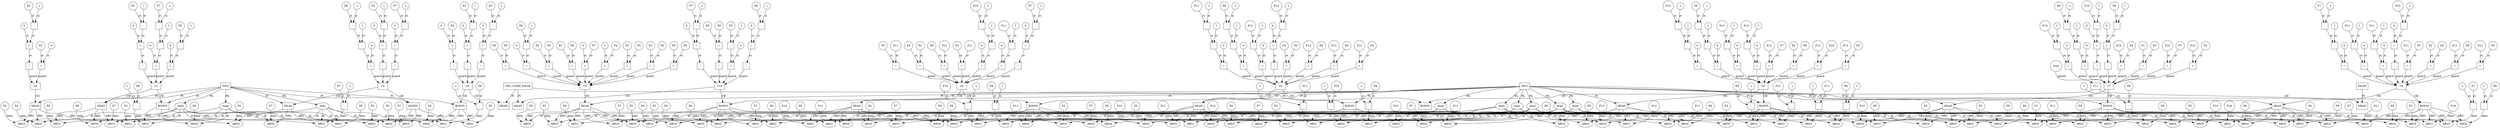 // Horn Graph
digraph {
	"predicate_0" [label="INV2"  nodeName="predicate_0" class=predicateName GNNNodeID=0 shape="box"]
	"predicateArgument_0" [label="Arg0"  nodeName="predicateArgument_0" class=predicateArgument GNNNodeID=1 shape="ellipse"]
		"predicate_0" -> "predicateArgument_0" [ label="PA"]
	"predicateArgument_1" [label="Arg1"  nodeName="predicateArgument_1" class=predicateArgument GNNNodeID=2 shape="ellipse"]
		"predicate_0" -> "predicateArgument_1" [ label="PA"]
	"predicateArgument_2" [label="Arg2"  nodeName="predicateArgument_2" class=predicateArgument GNNNodeID=3 shape="ellipse"]
		"predicate_0" -> "predicateArgument_2" [ label="PA"]
	"predicate_1" [label="INV1"  nodeName="predicate_1" class=predicateName GNNNodeID=4 shape="box"]
	"predicateArgument_3" [label="Arg0"  nodeName="predicateArgument_3" class=predicateArgument GNNNodeID=5 shape="ellipse"]
		"predicate_1" -> "predicateArgument_3" [ label="PA"]
	"predicateArgument_4" [label="Arg1"  nodeName="predicateArgument_4" class=predicateArgument GNNNodeID=6 shape="ellipse"]
		"predicate_1" -> "predicateArgument_4" [ label="PA"]
	"predicateArgument_5" [label="Arg2"  nodeName="predicateArgument_5" class=predicateArgument GNNNodeID=7 shape="ellipse"]
		"predicate_1" -> "predicateArgument_5" [ label="PA"]
	"predicateArgument_6" [label="Arg3"  nodeName="predicateArgument_6" class=predicateArgument GNNNodeID=8 shape="ellipse"]
		"predicate_1" -> "predicateArgument_6" [ label="PA"]
	"predicateArgument_7" [label="Arg4"  nodeName="predicateArgument_7" class=predicateArgument GNNNodeID=9 shape="ellipse"]
		"predicate_1" -> "predicateArgument_7" [ label="PA"]
	"predicateArgument_8" [label="Arg5"  nodeName="predicateArgument_8" class=predicateArgument GNNNodeID=10 shape="ellipse"]
		"predicate_1" -> "predicateArgument_8" [ label="PA"]
	"predicate_2" [label="CHC_COMP_FALSE"  nodeName="predicate_2" class=predicateName GNNNodeID=11 shape="box"]
	"predicate_3" [label="FALSE"  nodeName="predicate_3" class=predicateName GNNNodeID=12 shape="box"]
	"clause_0" [label="C0"  nodeName="clause_0" class=clause GNNNodeID=13 shape="box"]
	"!_14" [label="!"  nodeName="!_14" class=operator GNNNodeID=14 shape="square"]
		"!_14" -> "clause_0" [ label="guard"]
	">=_15" [label="="  nodeName=">=_15" class=operator GNNNodeID=15 shape="square"]
		">=_15" -> "!_14" [ label="st"]
	"0_16" [label="0"  nodeName="0_16" class=constant GNNNodeID=16 shape="circle"]
		"0_16" -> ">=_15" [ label="st"]
	"-_17" [label="-"  nodeName="-_17" class=operator GNNNodeID=17 shape="square"]
		"-_17" -> ">=_15" [ label="st"]
	"P4_18" [label="P4"  nodeName="P4_18" class=symbolicConstant GNNNodeID=18 shape="circle"]
		"P4_18" -> "-_17" [ label="st"]
	"1_19" [label="1"  nodeName="1_19" class=constant GNNNodeID=19 shape="circle"]
		"1_19" -> "-_17" [ label="st"]
	"=_20" [label="="  nodeName="=_20" class=operator GNNNodeID=20 shape="square"]
		"=_20" -> "clause_0" [ label="guard"]
	"0_21" [label="0"  nodeName="0_21" class=constant GNNNodeID=21 shape="circle"]
		"0_21" -> "=_20" [ label="st"]
	"P2_22" [label="P2"  nodeName="P2_22" class=symbolicConstant GNNNodeID=22 shape="circle"]
		"P2_22" -> "=_20" [ label="st"]
	"clauseHead_0" [label="HEAD"  nodeName="clauseHead_0" class=clauseHead GNNNodeID=23 shape="box"]
		"clause_0" -> "clauseHead_0" [ label="CH"]
		"predicate_0" -> "clauseHead_0" [ label="PI"]
	"clauseArgument_0" [label="ARG0"  nodeName="clauseArgument_0" class=clauseArg GNNNodeID=24 shape="ellipse"]
		"clauseHead_0" -> "clauseArgument_0" [ label="ARG"]
		"predicateArgument_0" -> "clauseArgument_0" [ label="AI"]
	"P4_25" [label="P4"  nodeName="P4_25" class=symbolicConstant GNNNodeID=25 shape="circle"]
		"P4_25" -> "clauseArgument_0" [ label="data"]
	"clauseArgument_1" [label="ARG1"  nodeName="clauseArgument_1" class=clauseArg GNNNodeID=26 shape="ellipse"]
		"clauseHead_0" -> "clauseArgument_1" [ label="ARG"]
		"predicateArgument_1" -> "clauseArgument_1" [ label="AI"]
	"P3_27" [label="P3"  nodeName="P3_27" class=symbolicConstant GNNNodeID=27 shape="circle"]
		"P3_27" -> "clauseArgument_1" [ label="data"]
	"clauseArgument_2" [label="ARG2"  nodeName="clauseArgument_2" class=clauseArg GNNNodeID=28 shape="ellipse"]
		"clauseHead_0" -> "clauseArgument_2" [ label="ARG"]
		"predicateArgument_2" -> "clauseArgument_2" [ label="AI"]
	"P2_29" [label="P2"  nodeName="P2_29" class=symbolicConstant GNNNodeID=29 shape="circle"]
		"P2_29" -> "clauseArgument_2" [ label="data"]
	"clause_1" [label="C1"  nodeName="clause_1" class=clause GNNNodeID=30 shape="box"]
	"!_31" [label="!"  nodeName="!_31" class=operator GNNNodeID=31 shape="square"]
		"!_31" -> "clause_1" [ label="guard"]
	">=_32" [label="="  nodeName=">=_32" class=operator GNNNodeID=32 shape="square"]
		">=_32" -> "!_31" [ label="st"]
	"0_33" [label="0"  nodeName="0_33" class=constant GNNNodeID=33 shape="circle"]
		"0_33" -> ">=_32" [ label="st"]
	"-_34" [label="-"  nodeName="-_34" class=operator GNNNodeID=34 shape="square"]
		"-_34" -> ">=_32" [ label="st"]
	"P2_35" [label="P2"  nodeName="P2_35" class=symbolicConstant GNNNodeID=35 shape="circle"]
		"P2_35" -> "-_34" [ label="st"]
	"1_36" [label="1"  nodeName="1_36" class=constant GNNNodeID=36 shape="circle"]
		"1_36" -> "-_34" [ label="st"]
	">=_37" [label="="  nodeName=">=_37" class=operator GNNNodeID=37 shape="square"]
		">=_37" -> "clause_1" [ label="guard"]
	"0_38" [label="0"  nodeName="0_38" class=constant GNNNodeID=38 shape="circle"]
		"0_38" -> ">=_37" [ label="st"]
	"-_39" [label="-"  nodeName="-_39" class=operator GNNNodeID=39 shape="square"]
		"-_39" -> ">=_37" [ label="st"]
	"-_40" [label="-"  nodeName="-_40" class=operator GNNNodeID=40 shape="square"]
		"-_40" -> "-_39" [ label="st"]
	"P7_41" [label="P7"  nodeName="P7_41" class=symbolicConstant GNNNodeID=41 shape="circle"]
		"P7_41" -> "-_40" [ label="st"]
	"-1_42" [label="-1"  nodeName="-1_42" class=constant GNNNodeID=42 shape="circle"]
		"-1_42" -> "-_40" [ label="st"]
	"1_43" [label="1"  nodeName="1_43" class=constant GNNNodeID=43 shape="circle"]
		"1_43" -> "-_39" [ label="st"]
	">=_44" [label="="  nodeName=">=_44" class=operator GNNNodeID=44 shape="square"]
		">=_44" -> "clause_1" [ label="guard"]
	"0_45" [label="0"  nodeName="0_45" class=constant GNNNodeID=45 shape="circle"]
		"0_45" -> ">=_44" [ label="st"]
	"-_46" [label="-"  nodeName="-_46" class=operator GNNNodeID=46 shape="square"]
		"-_46" -> ">=_44" [ label="st"]
	"P8_47" [label="P8"  nodeName="P8_47" class=symbolicConstant GNNNodeID=47 shape="circle"]
		"P8_47" -> "-_46" [ label="st"]
	"1_48" [label="1"  nodeName="1_48" class=constant GNNNodeID=48 shape="circle"]
		"1_48" -> "-_46" [ label="st"]
	"clauseHead_1" [label="HEAD"  nodeName="clauseHead_1" class=clauseHead GNNNodeID=49 shape="box"]
		"clause_1" -> "clauseHead_1" [ label="CH"]
		"predicate_0" -> "clauseHead_1" [ label="PI"]
	"clauseArgument_3" [label="ARG0"  nodeName="clauseArgument_3" class=clauseArg GNNNodeID=50 shape="ellipse"]
		"clauseHead_1" -> "clauseArgument_3" [ label="ARG"]
		"predicateArgument_0" -> "clauseArgument_3" [ label="AI"]
	"P8_51" [label="P8"  nodeName="P8_51" class=symbolicConstant GNNNodeID=51 shape="circle"]
		"P8_51" -> "clauseArgument_3" [ label="data"]
	"clauseArgument_4" [label="ARG1"  nodeName="clauseArgument_4" class=clauseArg GNNNodeID=52 shape="ellipse"]
		"clauseHead_1" -> "clauseArgument_4" [ label="ARG"]
		"predicateArgument_1" -> "clauseArgument_4" [ label="AI"]
	"P7_53" [label="P7"  nodeName="P7_53" class=symbolicConstant GNNNodeID=53 shape="circle"]
		"P7_53" -> "clauseArgument_4" [ label="data"]
	"clauseArgument_5" [label="ARG2"  nodeName="clauseArgument_5" class=clauseArg GNNNodeID=54 shape="ellipse"]
		"clauseHead_1" -> "clauseArgument_5" [ label="ARG"]
		"predicateArgument_2" -> "clauseArgument_5" [ label="AI"]
	"P6_55" [label="P6"  nodeName="P6_55" class=symbolicConstant GNNNodeID=55 shape="circle"]
		"P6_55" -> "clauseArgument_5" [ label="data"]
	"clauseBody_0" [label="BODY0"  nodeName="clauseBody_0" class=clauseBody GNNNodeID=56 shape="box"]
		"clause_1" -> "clauseBody_0" [ label="CB"]
		"predicate_0" -> "clauseBody_0" [ label="PI"]
	"clauseArgument_6" [label="ARG0"  nodeName="clauseArgument_6" class=clauseArg GNNNodeID=57 shape="ellipse"]
		"clauseBody_0" -> "clauseArgument_6" [ label="ARG"]
		"predicateArgument_0" -> "clauseArgument_6" [ label="AI"]
	"P8_58" [label="P8"  nodeName="P8_58" class=symbolicConstant GNNNodeID=58 shape="circle"]
		"P8_58" -> "clauseArgument_6" [ label="data"]
	"clauseArgument_7" [label="ARG1"  nodeName="clauseArgument_7" class=clauseArg GNNNodeID=59 shape="ellipse"]
		"clauseBody_0" -> "clauseArgument_7" [ label="ARG"]
		"predicateArgument_1" -> "clauseArgument_7" [ label="AI"]
	"-_60" [label="-"  nodeName="-_60" class=operator GNNNodeID=60 shape="square"]
		"-_60" -> "clauseArgument_7" [ label="data"]
	"P7_61" [label="P7"  nodeName="P7_61" class=symbolicConstant GNNNodeID=61 shape="circle"]
		"P7_61" -> "-_60" [ label="st"]
	"-1_62" [label="-1"  nodeName="-1_62" class=constant GNNNodeID=62 shape="circle"]
		"-1_62" -> "-_60" [ label="st"]
	"clauseArgument_8" [label="ARG2"  nodeName="clauseArgument_8" class=clauseArg GNNNodeID=63 shape="ellipse"]
		"clauseBody_0" -> "clauseArgument_8" [ label="ARG"]
		"predicateArgument_2" -> "clauseArgument_8" [ label="AI"]
	"-_64" [label="-"  nodeName="-_64" class=operator GNNNodeID=64 shape="square"]
		"-_64" -> "clauseArgument_8" [ label="data"]
	"P6_65" [label="P6"  nodeName="P6_65" class=symbolicConstant GNNNodeID=65 shape="circle"]
		"P6_65" -> "-_64" [ label="st"]
	"1_66" [label="1"  nodeName="1_66" class=constant GNNNodeID=66 shape="circle"]
		"1_66" -> "-_64" [ label="st"]
	"clause_2" [label="C2"  nodeName="clause_2" class=clause GNNNodeID=67 shape="box"]
	">=_68" [label="="  nodeName=">=_68" class=operator GNNNodeID=68 shape="square"]
		">=_68" -> "clause_2" [ label="guard"]
	"0_69" [label="0"  nodeName="0_69" class=constant GNNNodeID=69 shape="circle"]
		"0_69" -> ">=_68" [ label="st"]
	"-_70" [label="-"  nodeName="-_70" class=operator GNNNodeID=70 shape="square"]
		"-_70" -> ">=_68" [ label="st"]
	"-_71" [label="-"  nodeName="-_71" class=operator GNNNodeID=71 shape="square"]
		"-_71" -> "-_70" [ label="st"]
	"P6_72" [label="P6"  nodeName="P6_72" class=symbolicConstant GNNNodeID=72 shape="circle"]
		"P6_72" -> "-_71" [ label="st"]
	"-1_73" [label="-1"  nodeName="-1_73" class=constant GNNNodeID=73 shape="circle"]
		"-1_73" -> "-_71" [ label="st"]
	"1_74" [label="1"  nodeName="1_74" class=constant GNNNodeID=74 shape="circle"]
		"1_74" -> "-_70" [ label="st"]
	"!_75" [label="!"  nodeName="!_75" class=operator GNNNodeID=75 shape="square"]
		"!_75" -> "clause_2" [ label="guard"]
	">=_76" [label="="  nodeName=">=_76" class=operator GNNNodeID=76 shape="square"]
		">=_76" -> "!_75" [ label="st"]
	"0_77" [label="0"  nodeName="0_77" class=constant GNNNodeID=77 shape="circle"]
		"0_77" -> ">=_76" [ label="st"]
	"-_78" [label="-"  nodeName="-_78" class=operator GNNNodeID=78 shape="square"]
		"-_78" -> ">=_76" [ label="st"]
	"P2_79" [label="P2"  nodeName="P2_79" class=symbolicConstant GNNNodeID=79 shape="circle"]
		"P2_79" -> "-_78" [ label="st"]
	"1_80" [label="1"  nodeName="1_80" class=constant GNNNodeID=80 shape="circle"]
		"1_80" -> "-_78" [ label="st"]
	"!_81" [label="!"  nodeName="!_81" class=operator GNNNodeID=81 shape="square"]
		"!_81" -> "clause_2" [ label="guard"]
	">=_82" [label="="  nodeName=">=_82" class=operator GNNNodeID=82 shape="square"]
		">=_82" -> "!_81" [ label="st"]
	"0_83" [label="0"  nodeName="0_83" class=constant GNNNodeID=83 shape="circle"]
		"0_83" -> ">=_82" [ label="st"]
	"-_84" [label="-"  nodeName="-_84" class=operator GNNNodeID=84 shape="square"]
		"-_84" -> ">=_82" [ label="st"]
	"P7_85" [label="P7"  nodeName="P7_85" class=symbolicConstant GNNNodeID=85 shape="circle"]
		"P7_85" -> "-_84" [ label="st"]
	"1_86" [label="1"  nodeName="1_86" class=constant GNNNodeID=86 shape="circle"]
		"1_86" -> "-_84" [ label="st"]
	"clauseHead_2" [label="HEAD"  nodeName="clauseHead_2" class=clauseHead GNNNodeID=87 shape="box"]
		"clause_2" -> "clauseHead_2" [ label="CH"]
		"predicate_0" -> "clauseHead_2" [ label="PI"]
	"clauseArgument_9" [label="ARG0"  nodeName="clauseArgument_9" class=clauseArg GNNNodeID=88 shape="ellipse"]
		"clauseHead_2" -> "clauseArgument_9" [ label="ARG"]
		"predicateArgument_0" -> "clauseArgument_9" [ label="AI"]
	"P7_89" [label="P7"  nodeName="P7_89" class=symbolicConstant GNNNodeID=89 shape="circle"]
		"P7_89" -> "clauseArgument_9" [ label="data"]
	"clauseArgument_10" [label="ARG1"  nodeName="clauseArgument_10" class=clauseArg GNNNodeID=90 shape="ellipse"]
		"clauseHead_2" -> "clauseArgument_10" [ label="ARG"]
		"predicateArgument_1" -> "clauseArgument_10" [ label="AI"]
	"P6_91" [label="P6"  nodeName="P6_91" class=symbolicConstant GNNNodeID=91 shape="circle"]
		"P6_91" -> "clauseArgument_10" [ label="data"]
	"clauseArgument_11" [label="ARG2"  nodeName="clauseArgument_11" class=clauseArg GNNNodeID=92 shape="ellipse"]
		"clauseHead_2" -> "clauseArgument_11" [ label="ARG"]
		"predicateArgument_2" -> "clauseArgument_11" [ label="AI"]
	"P5_93" [label="P5"  nodeName="P5_93" class=symbolicConstant GNNNodeID=93 shape="circle"]
		"P5_93" -> "clauseArgument_11" [ label="data"]
	"clauseBody_1" [label="BODY0"  nodeName="clauseBody_1" class=clauseBody GNNNodeID=94 shape="box"]
		"clause_2" -> "clauseBody_1" [ label="CB"]
		"predicate_0" -> "clauseBody_1" [ label="PI"]
	"clauseArgument_12" [label="ARG0"  nodeName="clauseArgument_12" class=clauseArg GNNNodeID=95 shape="ellipse"]
		"clauseBody_1" -> "clauseArgument_12" [ label="ARG"]
		"predicateArgument_0" -> "clauseArgument_12" [ label="AI"]
	"P7_96" [label="P7"  nodeName="P7_96" class=symbolicConstant GNNNodeID=96 shape="circle"]
		"P7_96" -> "clauseArgument_12" [ label="data"]
	"clauseArgument_13" [label="ARG1"  nodeName="clauseArgument_13" class=clauseArg GNNNodeID=97 shape="ellipse"]
		"clauseBody_1" -> "clauseArgument_13" [ label="ARG"]
		"predicateArgument_1" -> "clauseArgument_13" [ label="AI"]
	"-_98" [label="-"  nodeName="-_98" class=operator GNNNodeID=98 shape="square"]
		"-_98" -> "clauseArgument_13" [ label="data"]
	"P6_99" [label="P6"  nodeName="P6_99" class=symbolicConstant GNNNodeID=99 shape="circle"]
		"P6_99" -> "-_98" [ label="st"]
	"-1_100" [label="-1"  nodeName="-1_100" class=constant GNNNodeID=100 shape="circle"]
		"-1_100" -> "-_98" [ label="st"]
	"clauseArgument_14" [label="ARG2"  nodeName="clauseArgument_14" class=clauseArg GNNNodeID=101 shape="ellipse"]
		"clauseBody_1" -> "clauseArgument_14" [ label="ARG"]
		"predicateArgument_2" -> "clauseArgument_14" [ label="AI"]
	"P5_102" [label="P5"  nodeName="P5_102" class=symbolicConstant GNNNodeID=102 shape="circle"]
		"P5_102" -> "clauseArgument_14" [ label="data"]
	"clause_3" [label="C3"  nodeName="clause_3" class=clause GNNNodeID=103 shape="box"]
	">=_104" [label="="  nodeName=">=_104" class=operator GNNNodeID=104 shape="square"]
		">=_104" -> "clause_3" [ label="guard"]
	"0_105" [label="0"  nodeName="0_105" class=constant GNNNodeID=105 shape="circle"]
		"0_105" -> ">=_104" [ label="st"]
	"-_106" [label="-"  nodeName="-_106" class=operator GNNNodeID=106 shape="square"]
		"-_106" -> ">=_104" [ label="st"]
	"P6_107" [label="P6"  nodeName="P6_107" class=symbolicConstant GNNNodeID=107 shape="circle"]
		"P6_107" -> "-_106" [ label="st"]
	"1_108" [label="1"  nodeName="1_108" class=constant GNNNodeID=108 shape="circle"]
		"1_108" -> "-_106" [ label="st"]
	"=_109" [label="="  nodeName="=_109" class=operator GNNNodeID=109 shape="square"]
		"=_109" -> "clause_3" [ label="guard"]
	"P0_110" [label="P0"  nodeName="P0_110" class=symbolicConstant GNNNodeID=110 shape="circle"]
		"P0_110" -> "=_109" [ label="st"]
	"P5_111" [label="P5"  nodeName="P5_111" class=symbolicConstant GNNNodeID=111 shape="circle"]
		"P5_111" -> "=_109" [ label="st"]
	"=_112" [label="="  nodeName="=_112" class=operator GNNNodeID=112 shape="square"]
		"=_112" -> "clause_3" [ label="guard"]
	"P1_113" [label="P1"  nodeName="P1_113" class=symbolicConstant GNNNodeID=113 shape="circle"]
		"P1_113" -> "=_112" [ label="st"]
	"P6_114" [label="P6"  nodeName="P6_114" class=symbolicConstant GNNNodeID=114 shape="circle"]
		"P6_114" -> "=_112" [ label="st"]
	"=_115" [label="="  nodeName="=_115" class=operator GNNNodeID=115 shape="square"]
		"=_115" -> "clause_3" [ label="guard"]
	"0_116" [label="0"  nodeName="0_116" class=constant GNNNodeID=116 shape="circle"]
		"0_116" -> "=_115" [ label="st"]
	"P7_117" [label="P7"  nodeName="P7_117" class=symbolicConstant GNNNodeID=117 shape="circle"]
		"P7_117" -> "=_115" [ label="st"]
	"=_118" [label="="  nodeName="=_118" class=operator GNNNodeID=118 shape="square"]
		"=_118" -> "clause_3" [ label="guard"]
	"0_119" [label="0"  nodeName="0_119" class=constant GNNNodeID=119 shape="circle"]
		"0_119" -> "=_118" [ label="st"]
	"P4_120" [label="P4"  nodeName="P4_120" class=symbolicConstant GNNNodeID=120 shape="circle"]
		"P4_120" -> "=_118" [ label="st"]
	"=_121" [label="="  nodeName="=_121" class=operator GNNNodeID=121 shape="square"]
		"=_121" -> "clause_3" [ label="guard"]
	"P2_122" [label="P2"  nodeName="P2_122" class=symbolicConstant GNNNodeID=122 shape="circle"]
		"P2_122" -> "=_121" [ label="st"]
	"P5_123" [label="P5"  nodeName="P5_123" class=symbolicConstant GNNNodeID=123 shape="circle"]
		"P5_123" -> "=_121" [ label="st"]
	"=_124" [label="="  nodeName="=_124" class=operator GNNNodeID=124 shape="square"]
		"=_124" -> "clause_3" [ label="guard"]
	"P3_125" [label="P3"  nodeName="P3_125" class=symbolicConstant GNNNodeID=125 shape="circle"]
		"P3_125" -> "=_124" [ label="st"]
	"P6_126" [label="P6"  nodeName="P6_126" class=symbolicConstant GNNNodeID=126 shape="circle"]
		"P6_126" -> "=_124" [ label="st"]
	"=_127" [label="="  nodeName="=_127" class=operator GNNNodeID=127 shape="square"]
		"=_127" -> "clause_3" [ label="guard"]
	"P9_128" [label="P9"  nodeName="P9_128" class=symbolicConstant GNNNodeID=128 shape="circle"]
		"P9_128" -> "=_127" [ label="st"]
	"P6_129" [label="P6"  nodeName="P6_129" class=symbolicConstant GNNNodeID=129 shape="circle"]
		"P6_129" -> "=_127" [ label="st"]
	"=_130" [label="="  nodeName="=_130" class=operator GNNNodeID=130 shape="square"]
		"=_130" -> "clause_3" [ label="guard"]
	"P8_131" [label="P8"  nodeName="P8_131" class=symbolicConstant GNNNodeID=131 shape="circle"]
		"P8_131" -> "=_130" [ label="st"]
	"P5_132" [label="P5"  nodeName="P5_132" class=symbolicConstant GNNNodeID=132 shape="circle"]
		"P5_132" -> "=_130" [ label="st"]
	"clauseHead_3" [label="HEAD"  nodeName="clauseHead_3" class=clauseHead GNNNodeID=133 shape="box"]
		"clause_3" -> "clauseHead_3" [ label="CH"]
		"predicate_1" -> "clauseHead_3" [ label="PI"]
	"clauseArgument_15" [label="ARG0"  nodeName="clauseArgument_15" class=clauseArg GNNNodeID=134 shape="ellipse"]
		"clauseHead_3" -> "clauseArgument_15" [ label="ARG"]
		"predicateArgument_3" -> "clauseArgument_15" [ label="AI"]
	"P9_135" [label="P9"  nodeName="P9_135" class=symbolicConstant GNNNodeID=135 shape="circle"]
		"P9_135" -> "clauseArgument_15" [ label="data"]
	"clauseArgument_16" [label="ARG1"  nodeName="clauseArgument_16" class=clauseArg GNNNodeID=136 shape="ellipse"]
		"clauseHead_3" -> "clauseArgument_16" [ label="ARG"]
		"predicateArgument_4" -> "clauseArgument_16" [ label="AI"]
	"P8_137" [label="P8"  nodeName="P8_137" class=symbolicConstant GNNNodeID=137 shape="circle"]
		"P8_137" -> "clauseArgument_16" [ label="data"]
	"clauseArgument_17" [label="ARG2"  nodeName="clauseArgument_17" class=clauseArg GNNNodeID=138 shape="ellipse"]
		"clauseHead_3" -> "clauseArgument_17" [ label="ARG"]
		"predicateArgument_5" -> "clauseArgument_17" [ label="AI"]
	"P7_139" [label="P7"  nodeName="P7_139" class=symbolicConstant GNNNodeID=139 shape="circle"]
		"P7_139" -> "clauseArgument_17" [ label="data"]
	"clauseArgument_18" [label="ARG3"  nodeName="clauseArgument_18" class=clauseArg GNNNodeID=140 shape="ellipse"]
		"clauseHead_3" -> "clauseArgument_18" [ label="ARG"]
		"predicateArgument_6" -> "clauseArgument_18" [ label="AI"]
	"P5_141" [label="P5"  nodeName="P5_141" class=symbolicConstant GNNNodeID=141 shape="circle"]
		"P5_141" -> "clauseArgument_18" [ label="data"]
	"clauseArgument_19" [label="ARG4"  nodeName="clauseArgument_19" class=clauseArg GNNNodeID=142 shape="ellipse"]
		"clauseHead_3" -> "clauseArgument_19" [ label="ARG"]
		"predicateArgument_7" -> "clauseArgument_19" [ label="AI"]
	"P4_143" [label="P4"  nodeName="P4_143" class=symbolicConstant GNNNodeID=143 shape="circle"]
		"P4_143" -> "clauseArgument_19" [ label="data"]
	"clauseArgument_20" [label="ARG5"  nodeName="clauseArgument_20" class=clauseArg GNNNodeID=144 shape="ellipse"]
		"clauseHead_3" -> "clauseArgument_20" [ label="ARG"]
		"predicateArgument_8" -> "clauseArgument_20" [ label="AI"]
	"P2_145" [label="P2"  nodeName="P2_145" class=symbolicConstant GNNNodeID=145 shape="circle"]
		"P2_145" -> "clauseArgument_20" [ label="data"]
	"clause_4" [label="C4"  nodeName="clause_4" class=clause GNNNodeID=146 shape="box"]
	">=_147" [label="="  nodeName=">=_147" class=operator GNNNodeID=147 shape="square"]
		">=_147" -> "clause_4" [ label="guard"]
	"0_148" [label="0"  nodeName="0_148" class=constant GNNNodeID=148 shape="circle"]
		"0_148" -> ">=_147" [ label="st"]
	"-_149" [label="-"  nodeName="-_149" class=operator GNNNodeID=149 shape="square"]
		"-_149" -> ">=_147" [ label="st"]
	"-_150" [label="-"  nodeName="-_150" class=operator GNNNodeID=150 shape="square"]
		"-_150" -> "-_149" [ label="st"]
	"P10_151" [label="P10"  nodeName="P10_151" class=symbolicConstant GNNNodeID=151 shape="circle"]
		"P10_151" -> "-_150" [ label="st"]
	"-1_152" [label="-1"  nodeName="-1_152" class=constant GNNNodeID=152 shape="circle"]
		"-1_152" -> "-_150" [ label="st"]
	"1_153" [label="1"  nodeName="1_153" class=constant GNNNodeID=153 shape="circle"]
		"1_153" -> "-_149" [ label="st"]
	">=_154" [label="="  nodeName=">=_154" class=operator GNNNodeID=154 shape="square"]
		">=_154" -> "clause_4" [ label="guard"]
	"0_155" [label="0"  nodeName="0_155" class=constant GNNNodeID=155 shape="circle"]
		"0_155" -> ">=_154" [ label="st"]
	"-_156" [label="-"  nodeName="-_156" class=operator GNNNodeID=156 shape="square"]
		"-_156" -> ">=_154" [ label="st"]
	"P11_157" [label="P11"  nodeName="P11_157" class=symbolicConstant GNNNodeID=157 shape="circle"]
		"P11_157" -> "-_156" [ label="st"]
	"1_158" [label="1"  nodeName="1_158" class=constant GNNNodeID=158 shape="circle"]
		"1_158" -> "-_156" [ label="st"]
	"!_159" [label="!"  nodeName="!_159" class=operator GNNNodeID=159 shape="square"]
		"!_159" -> "clause_4" [ label="guard"]
	">=_160" [label="="  nodeName=">=_160" class=operator GNNNodeID=160 shape="square"]
		">=_160" -> "!_159" [ label="st"]
	"0_161" [label="0"  nodeName="0_161" class=constant GNNNodeID=161 shape="circle"]
		"0_161" -> ">=_160" [ label="st"]
	"-_162" [label="-"  nodeName="-_162" class=operator GNNNodeID=162 shape="square"]
		"-_162" -> ">=_160" [ label="st"]
	"P7_163" [label="P7"  nodeName="P7_163" class=symbolicConstant GNNNodeID=163 shape="circle"]
		"P7_163" -> "-_162" [ label="st"]
	"1_164" [label="1"  nodeName="1_164" class=constant GNNNodeID=164 shape="circle"]
		"1_164" -> "-_162" [ label="st"]
	"=_165" [label="="  nodeName="=_165" class=operator GNNNodeID=165 shape="square"]
		"=_165" -> "clause_4" [ label="guard"]
	"P5_166" [label="P5"  nodeName="P5_166" class=symbolicConstant GNNNodeID=166 shape="circle"]
		"P5_166" -> "=_165" [ label="st"]
	"P11_167" [label="P11"  nodeName="P11_167" class=symbolicConstant GNNNodeID=167 shape="circle"]
		"P11_167" -> "=_165" [ label="st"]
	"=_168" [label="="  nodeName="=_168" class=operator GNNNodeID=168 shape="square"]
		"=_168" -> "clause_4" [ label="guard"]
	"P4_169" [label="P4"  nodeName="P4_169" class=symbolicConstant GNNNodeID=169 shape="circle"]
		"P4_169" -> "=_168" [ label="st"]
	"P2_170" [label="P2"  nodeName="P2_170" class=symbolicConstant GNNNodeID=170 shape="circle"]
		"P2_170" -> "=_168" [ label="st"]
	"=_171" [label="="  nodeName="=_171" class=operator GNNNodeID=171 shape="square"]
		"=_171" -> "clause_4" [ label="guard"]
	"P8_172" [label="P8"  nodeName="P8_172" class=symbolicConstant GNNNodeID=172 shape="circle"]
		"P8_172" -> "=_171" [ label="st"]
	"P11_173" [label="P11"  nodeName="P11_173" class=symbolicConstant GNNNodeID=173 shape="circle"]
		"P11_173" -> "=_171" [ label="st"]
	"=_174" [label="="  nodeName="=_174" class=operator GNNNodeID=174 shape="square"]
		"=_174" -> "clause_4" [ label="guard"]
	"P3_175" [label="P3"  nodeName="P3_175" class=symbolicConstant GNNNodeID=175 shape="circle"]
		"P3_175" -> "=_174" [ label="st"]
	"P11_176" [label="P11"  nodeName="P11_176" class=symbolicConstant GNNNodeID=176 shape="circle"]
		"P11_176" -> "=_174" [ label="st"]
	"clauseHead_4" [label="HEAD"  nodeName="clauseHead_4" class=clauseHead GNNNodeID=177 shape="box"]
		"clause_4" -> "clauseHead_4" [ label="CH"]
		"predicate_1" -> "clauseHead_4" [ label="PI"]
	"clauseArgument_21" [label="ARG0"  nodeName="clauseArgument_21" class=clauseArg GNNNodeID=178 shape="ellipse"]
		"clauseHead_4" -> "clauseArgument_21" [ label="ARG"]
		"predicateArgument_3" -> "clauseArgument_21" [ label="AI"]
	"P11_179" [label="P11"  nodeName="P11_179" class=symbolicConstant GNNNodeID=179 shape="circle"]
		"P11_179" -> "clauseArgument_21" [ label="data"]
	"clauseArgument_22" [label="ARG1"  nodeName="clauseArgument_22" class=clauseArg GNNNodeID=180 shape="ellipse"]
		"clauseHead_4" -> "clauseArgument_22" [ label="ARG"]
		"predicateArgument_4" -> "clauseArgument_22" [ label="AI"]
	"P10_181" [label="P10"  nodeName="P10_181" class=symbolicConstant GNNNodeID=181 shape="circle"]
		"P10_181" -> "clauseArgument_22" [ label="data"]
	"clauseArgument_23" [label="ARG2"  nodeName="clauseArgument_23" class=clauseArg GNNNodeID=182 shape="ellipse"]
		"clauseHead_4" -> "clauseArgument_23" [ label="ARG"]
		"predicateArgument_5" -> "clauseArgument_23" [ label="AI"]
	"P9_183" [label="P9"  nodeName="P9_183" class=symbolicConstant GNNNodeID=183 shape="circle"]
		"P9_183" -> "clauseArgument_23" [ label="data"]
	"clauseArgument_24" [label="ARG3"  nodeName="clauseArgument_24" class=clauseArg GNNNodeID=184 shape="ellipse"]
		"clauseHead_4" -> "clauseArgument_24" [ label="ARG"]
		"predicateArgument_6" -> "clauseArgument_24" [ label="AI"]
	"P7_185" [label="P7"  nodeName="P7_185" class=symbolicConstant GNNNodeID=185 shape="circle"]
		"P7_185" -> "clauseArgument_24" [ label="data"]
	"clauseArgument_25" [label="ARG4"  nodeName="clauseArgument_25" class=clauseArg GNNNodeID=186 shape="ellipse"]
		"clauseHead_4" -> "clauseArgument_25" [ label="ARG"]
		"predicateArgument_7" -> "clauseArgument_25" [ label="AI"]
	"P6_187" [label="P6"  nodeName="P6_187" class=symbolicConstant GNNNodeID=187 shape="circle"]
		"P6_187" -> "clauseArgument_25" [ label="data"]
	"clauseArgument_26" [label="ARG5"  nodeName="clauseArgument_26" class=clauseArg GNNNodeID=188 shape="ellipse"]
		"clauseHead_4" -> "clauseArgument_26" [ label="ARG"]
		"predicateArgument_8" -> "clauseArgument_26" [ label="AI"]
	"P4_189" [label="P4"  nodeName="P4_189" class=symbolicConstant GNNNodeID=189 shape="circle"]
		"P4_189" -> "clauseArgument_26" [ label="data"]
	"clauseBody_2" [label="BODY0"  nodeName="clauseBody_2" class=clauseBody GNNNodeID=190 shape="box"]
		"clause_4" -> "clauseBody_2" [ label="CB"]
		"predicate_1" -> "clauseBody_2" [ label="PI"]
	"clauseArgument_27" [label="ARG0"  nodeName="clauseArgument_27" class=clauseArg GNNNodeID=191 shape="ellipse"]
		"clauseBody_2" -> "clauseArgument_27" [ label="ARG"]
		"predicateArgument_3" -> "clauseArgument_27" [ label="AI"]
	"P11_192" [label="P11"  nodeName="P11_192" class=symbolicConstant GNNNodeID=192 shape="circle"]
		"P11_192" -> "clauseArgument_27" [ label="data"]
	"clauseArgument_28" [label="ARG1"  nodeName="clauseArgument_28" class=clauseArg GNNNodeID=193 shape="ellipse"]
		"clauseBody_2" -> "clauseArgument_28" [ label="ARG"]
		"predicateArgument_4" -> "clauseArgument_28" [ label="AI"]
	"-_194" [label="-"  nodeName="-_194" class=operator GNNNodeID=194 shape="square"]
		"-_194" -> "clauseArgument_28" [ label="data"]
	"P10_195" [label="P10"  nodeName="P10_195" class=symbolicConstant GNNNodeID=195 shape="circle"]
		"P10_195" -> "-_194" [ label="st"]
	"-1_196" [label="-1"  nodeName="-1_196" class=constant GNNNodeID=196 shape="circle"]
		"-1_196" -> "-_194" [ label="st"]
	"clauseArgument_29" [label="ARG2"  nodeName="clauseArgument_29" class=clauseArg GNNNodeID=197 shape="ellipse"]
		"clauseBody_2" -> "clauseArgument_29" [ label="ARG"]
		"predicateArgument_5" -> "clauseArgument_29" [ label="AI"]
	"-_198" [label="-"  nodeName="-_198" class=operator GNNNodeID=198 shape="square"]
		"-_198" -> "clauseArgument_29" [ label="data"]
	"P9_199" [label="P9"  nodeName="P9_199" class=symbolicConstant GNNNodeID=199 shape="circle"]
		"P9_199" -> "-_198" [ label="st"]
	"1_200" [label="1"  nodeName="1_200" class=constant GNNNodeID=200 shape="circle"]
		"1_200" -> "-_198" [ label="st"]
	"clauseArgument_30" [label="ARG3"  nodeName="clauseArgument_30" class=clauseArg GNNNodeID=201 shape="ellipse"]
		"clauseBody_2" -> "clauseArgument_30" [ label="ARG"]
		"predicateArgument_6" -> "clauseArgument_30" [ label="AI"]
	"P7_202" [label="P7"  nodeName="P7_202" class=symbolicConstant GNNNodeID=202 shape="circle"]
		"P7_202" -> "clauseArgument_30" [ label="data"]
	"clauseArgument_31" [label="ARG4"  nodeName="clauseArgument_31" class=clauseArg GNNNodeID=203 shape="ellipse"]
		"clauseBody_2" -> "clauseArgument_31" [ label="ARG"]
		"predicateArgument_7" -> "clauseArgument_31" [ label="AI"]
	"P6_204" [label="P6"  nodeName="P6_204" class=symbolicConstant GNNNodeID=204 shape="circle"]
		"P6_204" -> "clauseArgument_31" [ label="data"]
	"clauseArgument_32" [label="ARG5"  nodeName="clauseArgument_32" class=clauseArg GNNNodeID=205 shape="ellipse"]
		"clauseBody_2" -> "clauseArgument_32" [ label="ARG"]
		"predicateArgument_8" -> "clauseArgument_32" [ label="AI"]
	"P2_206" [label="P2"  nodeName="P2_206" class=symbolicConstant GNNNodeID=206 shape="circle"]
		"P2_206" -> "clauseArgument_32" [ label="data"]
	"clause_5" [label="C5"  nodeName="clause_5" class=clause GNNNodeID=207 shape="box"]
	">=_208" [label="="  nodeName=">=_208" class=operator GNNNodeID=208 shape="square"]
		">=_208" -> "clause_5" [ label="guard"]
	"0_209" [label="0"  nodeName="0_209" class=constant GNNNodeID=209 shape="circle"]
		"0_209" -> ">=_208" [ label="st"]
	"-_210" [label="-"  nodeName="-_210" class=operator GNNNodeID=210 shape="square"]
		"-_210" -> ">=_208" [ label="st"]
	"-_211" [label="-"  nodeName="-_211" class=operator GNNNodeID=211 shape="square"]
		"-_211" -> "-_210" [ label="st"]
	"P11_212" [label="P11"  nodeName="P11_212" class=symbolicConstant GNNNodeID=212 shape="circle"]
		"P11_212" -> "-_211" [ label="st"]
	"-1_213" [label="-1"  nodeName="-1_213" class=constant GNNNodeID=213 shape="circle"]
		"-1_213" -> "-_211" [ label="st"]
	"1_214" [label="1"  nodeName="1_214" class=constant GNNNodeID=214 shape="circle"]
		"1_214" -> "-_210" [ label="st"]
	">=_215" [label="="  nodeName=">=_215" class=operator GNNNodeID=215 shape="square"]
		">=_215" -> "clause_5" [ label="guard"]
	"0_216" [label="0"  nodeName="0_216" class=constant GNNNodeID=216 shape="circle"]
		"0_216" -> ">=_215" [ label="st"]
	"-_217" [label="-"  nodeName="-_217" class=operator GNNNodeID=217 shape="square"]
		"-_217" -> ">=_215" [ label="st"]
	"-_218" [label="-"  nodeName="-_218" class=operator GNNNodeID=218 shape="square"]
		"-_218" -> "-_217" [ label="st"]
	"P8_219" [label="P8"  nodeName="P8_219" class=symbolicConstant GNNNodeID=219 shape="circle"]
		"P8_219" -> "-_218" [ label="st"]
	"-1_220" [label="-1"  nodeName="-1_220" class=constant GNNNodeID=220 shape="circle"]
		"-1_220" -> "-_218" [ label="st"]
	"1_221" [label="1"  nodeName="1_221" class=constant GNNNodeID=221 shape="circle"]
		"1_221" -> "-_217" [ label="st"]
	">=_222" [label="="  nodeName=">=_222" class=operator GNNNodeID=222 shape="square"]
		">=_222" -> "clause_5" [ label="guard"]
	"0_223" [label="0"  nodeName="0_223" class=constant GNNNodeID=223 shape="circle"]
		"0_223" -> ">=_222" [ label="st"]
	"-_224" [label="-"  nodeName="-_224" class=operator GNNNodeID=224 shape="square"]
		"-_224" -> ">=_222" [ label="st"]
	"P12_225" [label="P12"  nodeName="P12_225" class=symbolicConstant GNNNodeID=225 shape="circle"]
		"P12_225" -> "-_224" [ label="st"]
	"1_226" [label="1"  nodeName="1_226" class=constant GNNNodeID=226 shape="circle"]
		"1_226" -> "-_224" [ label="st"]
	"!_227" [label="!"  nodeName="!_227" class=operator GNNNodeID=227 shape="square"]
		"!_227" -> "clause_5" [ label="guard"]
	">=_228" [label="="  nodeName=">=_228" class=operator GNNNodeID=228 shape="square"]
		">=_228" -> "!_227" [ label="st"]
	"0_229" [label="0"  nodeName="0_229" class=constant GNNNodeID=229 shape="circle"]
		"0_229" -> ">=_228" [ label="st"]
	"-_230" [label="-"  nodeName="-_230" class=operator GNNNodeID=230 shape="square"]
		"-_230" -> ">=_228" [ label="st"]
	"P12_231" [label="P12"  nodeName="P12_231" class=symbolicConstant GNNNodeID=231 shape="circle"]
		"P12_231" -> "-_230" [ label="st"]
	"1_232" [label="1"  nodeName="1_232" class=constant GNNNodeID=232 shape="circle"]
		"1_232" -> "-_230" [ label="st"]
	"=_233" [label="="  nodeName="=_233" class=operator GNNNodeID=233 shape="square"]
		"=_233" -> "clause_5" [ label="guard"]
	"P5_234" [label="P5"  nodeName="P5_234" class=symbolicConstant GNNNodeID=234 shape="circle"]
		"P5_234" -> "=_233" [ label="st"]
	"P3_235" [label="P3"  nodeName="P3_235" class=symbolicConstant GNNNodeID=235 shape="circle"]
		"P3_235" -> "=_233" [ label="st"]
	"=_236" [label="="  nodeName="=_236" class=operator GNNNodeID=236 shape="square"]
		"=_236" -> "clause_5" [ label="guard"]
	"P6_237" [label="P6"  nodeName="P6_237" class=symbolicConstant GNNNodeID=237 shape="circle"]
		"P6_237" -> "=_236" [ label="st"]
	"P12_238" [label="P12"  nodeName="P12_238" class=symbolicConstant GNNNodeID=238 shape="circle"]
		"P12_238" -> "=_236" [ label="st"]
	"=_239" [label="="  nodeName="=_239" class=operator GNNNodeID=239 shape="square"]
		"=_239" -> "clause_5" [ label="guard"]
	"P9_240" [label="P9"  nodeName="P9_240" class=symbolicConstant GNNNodeID=240 shape="circle"]
		"P9_240" -> "=_239" [ label="st"]
	"P12_241" [label="P12"  nodeName="P12_241" class=symbolicConstant GNNNodeID=241 shape="circle"]
		"P12_241" -> "=_239" [ label="st"]
	"=_242" [label="="  nodeName="=_242" class=operator GNNNodeID=242 shape="square"]
		"=_242" -> "clause_5" [ label="guard"]
	"P4_243" [label="P4"  nodeName="P4_243" class=symbolicConstant GNNNodeID=243 shape="circle"]
		"P4_243" -> "=_242" [ label="st"]
	"P12_244" [label="P12"  nodeName="P12_244" class=symbolicConstant GNNNodeID=244 shape="circle"]
		"P12_244" -> "=_242" [ label="st"]
	"clauseHead_5" [label="HEAD"  nodeName="clauseHead_5" class=clauseHead GNNNodeID=245 shape="box"]
		"clause_5" -> "clauseHead_5" [ label="CH"]
		"predicate_1" -> "clauseHead_5" [ label="PI"]
	"clauseArgument_33" [label="ARG0"  nodeName="clauseArgument_33" class=clauseArg GNNNodeID=246 shape="ellipse"]
		"clauseHead_5" -> "clauseArgument_33" [ label="ARG"]
		"predicateArgument_3" -> "clauseArgument_33" [ label="AI"]
	"P12_247" [label="P12"  nodeName="P12_247" class=symbolicConstant GNNNodeID=247 shape="circle"]
		"P12_247" -> "clauseArgument_33" [ label="data"]
	"clauseArgument_34" [label="ARG1"  nodeName="clauseArgument_34" class=clauseArg GNNNodeID=248 shape="ellipse"]
		"clauseHead_5" -> "clauseArgument_34" [ label="ARG"]
		"predicateArgument_4" -> "clauseArgument_34" [ label="AI"]
	"P11_249" [label="P11"  nodeName="P11_249" class=symbolicConstant GNNNodeID=249 shape="circle"]
		"P11_249" -> "clauseArgument_34" [ label="data"]
	"clauseArgument_35" [label="ARG2"  nodeName="clauseArgument_35" class=clauseArg GNNNodeID=250 shape="ellipse"]
		"clauseHead_5" -> "clauseArgument_35" [ label="ARG"]
		"predicateArgument_5" -> "clauseArgument_35" [ label="AI"]
	"P10_251" [label="P10"  nodeName="P10_251" class=symbolicConstant GNNNodeID=251 shape="circle"]
		"P10_251" -> "clauseArgument_35" [ label="data"]
	"clauseArgument_36" [label="ARG3"  nodeName="clauseArgument_36" class=clauseArg GNNNodeID=252 shape="ellipse"]
		"clauseHead_5" -> "clauseArgument_36" [ label="ARG"]
		"predicateArgument_6" -> "clauseArgument_36" [ label="AI"]
	"P8_253" [label="P8"  nodeName="P8_253" class=symbolicConstant GNNNodeID=253 shape="circle"]
		"P8_253" -> "clauseArgument_36" [ label="data"]
	"clauseArgument_37" [label="ARG4"  nodeName="clauseArgument_37" class=clauseArg GNNNodeID=254 shape="ellipse"]
		"clauseHead_5" -> "clauseArgument_37" [ label="ARG"]
		"predicateArgument_7" -> "clauseArgument_37" [ label="AI"]
	"P7_255" [label="P7"  nodeName="P7_255" class=symbolicConstant GNNNodeID=255 shape="circle"]
		"P7_255" -> "clauseArgument_37" [ label="data"]
	"clauseArgument_38" [label="ARG5"  nodeName="clauseArgument_38" class=clauseArg GNNNodeID=256 shape="ellipse"]
		"clauseHead_5" -> "clauseArgument_38" [ label="ARG"]
		"predicateArgument_8" -> "clauseArgument_38" [ label="AI"]
	"P5_257" [label="P5"  nodeName="P5_257" class=symbolicConstant GNNNodeID=257 shape="circle"]
		"P5_257" -> "clauseArgument_38" [ label="data"]
	"clauseBody_3" [label="BODY0"  nodeName="clauseBody_3" class=clauseBody GNNNodeID=258 shape="box"]
		"clause_5" -> "clauseBody_3" [ label="CB"]
		"predicate_1" -> "clauseBody_3" [ label="PI"]
	"clauseArgument_39" [label="ARG0"  nodeName="clauseArgument_39" class=clauseArg GNNNodeID=259 shape="ellipse"]
		"clauseBody_3" -> "clauseArgument_39" [ label="ARG"]
		"predicateArgument_3" -> "clauseArgument_39" [ label="AI"]
	"P12_260" [label="P12"  nodeName="P12_260" class=symbolicConstant GNNNodeID=260 shape="circle"]
		"P12_260" -> "clauseArgument_39" [ label="data"]
	"clauseArgument_40" [label="ARG1"  nodeName="clauseArgument_40" class=clauseArg GNNNodeID=261 shape="ellipse"]
		"clauseBody_3" -> "clauseArgument_40" [ label="ARG"]
		"predicateArgument_4" -> "clauseArgument_40" [ label="AI"]
	"-_262" [label="-"  nodeName="-_262" class=operator GNNNodeID=262 shape="square"]
		"-_262" -> "clauseArgument_40" [ label="data"]
	"P11_263" [label="P11"  nodeName="P11_263" class=symbolicConstant GNNNodeID=263 shape="circle"]
		"P11_263" -> "-_262" [ label="st"]
	"-1_264" [label="-1"  nodeName="-1_264" class=constant GNNNodeID=264 shape="circle"]
		"-1_264" -> "-_262" [ label="st"]
	"clauseArgument_41" [label="ARG2"  nodeName="clauseArgument_41" class=clauseArg GNNNodeID=265 shape="ellipse"]
		"clauseBody_3" -> "clauseArgument_41" [ label="ARG"]
		"predicateArgument_5" -> "clauseArgument_41" [ label="AI"]
	"-_266" [label="-"  nodeName="-_266" class=operator GNNNodeID=266 shape="square"]
		"-_266" -> "clauseArgument_41" [ label="data"]
	"P10_267" [label="P10"  nodeName="P10_267" class=symbolicConstant GNNNodeID=267 shape="circle"]
		"P10_267" -> "-_266" [ label="st"]
	"1_268" [label="1"  nodeName="1_268" class=constant GNNNodeID=268 shape="circle"]
		"1_268" -> "-_266" [ label="st"]
	"clauseArgument_42" [label="ARG3"  nodeName="clauseArgument_42" class=clauseArg GNNNodeID=269 shape="ellipse"]
		"clauseBody_3" -> "clauseArgument_42" [ label="ARG"]
		"predicateArgument_6" -> "clauseArgument_42" [ label="AI"]
	"-_270" [label="-"  nodeName="-_270" class=operator GNNNodeID=270 shape="square"]
		"-_270" -> "clauseArgument_42" [ label="data"]
	"P8_271" [label="P8"  nodeName="P8_271" class=symbolicConstant GNNNodeID=271 shape="circle"]
		"P8_271" -> "-_270" [ label="st"]
	"-1_272" [label="-1"  nodeName="-1_272" class=constant GNNNodeID=272 shape="circle"]
		"-1_272" -> "-_270" [ label="st"]
	"clauseArgument_43" [label="ARG4"  nodeName="clauseArgument_43" class=clauseArg GNNNodeID=273 shape="ellipse"]
		"clauseBody_3" -> "clauseArgument_43" [ label="ARG"]
		"predicateArgument_7" -> "clauseArgument_43" [ label="AI"]
	"P7_274" [label="P7"  nodeName="P7_274" class=symbolicConstant GNNNodeID=274 shape="circle"]
		"P7_274" -> "clauseArgument_43" [ label="data"]
	"clauseArgument_44" [label="ARG5"  nodeName="clauseArgument_44" class=clauseArg GNNNodeID=275 shape="ellipse"]
		"clauseBody_3" -> "clauseArgument_44" [ label="ARG"]
		"predicateArgument_8" -> "clauseArgument_44" [ label="AI"]
	"P3_276" [label="P3"  nodeName="P3_276" class=symbolicConstant GNNNodeID=276 shape="circle"]
		"P3_276" -> "clauseArgument_44" [ label="data"]
	"clause_6" [label="C6"  nodeName="clause_6" class=clause GNNNodeID=277 shape="box"]
	">=_278" [label="="  nodeName=">=_278" class=operator GNNNodeID=278 shape="square"]
		">=_278" -> "clause_6" [ label="guard"]
	"0_279" [label="0"  nodeName="0_279" class=constant GNNNodeID=279 shape="circle"]
		"0_279" -> ">=_278" [ label="st"]
	"-_280" [label="-"  nodeName="-_280" class=operator GNNNodeID=280 shape="square"]
		"-_280" -> ">=_278" [ label="st"]
	"-_281" [label="-"  nodeName="-_281" class=operator GNNNodeID=281 shape="square"]
		"-_281" -> "-_280" [ label="st"]
	"P12_282" [label="P12"  nodeName="P12_282" class=symbolicConstant GNNNodeID=282 shape="circle"]
		"P12_282" -> "-_281" [ label="st"]
	"-1_283" [label="-1"  nodeName="-1_283" class=constant GNNNodeID=283 shape="circle"]
		"-1_283" -> "-_281" [ label="st"]
	"1_284" [label="1"  nodeName="1_284" class=constant GNNNodeID=284 shape="circle"]
		"1_284" -> "-_280" [ label="st"]
	">=_285" [label="="  nodeName=">=_285" class=operator GNNNodeID=285 shape="square"]
		">=_285" -> "clause_6" [ label="guard"]
	"0_286" [label="0"  nodeName="0_286" class=constant GNNNodeID=286 shape="circle"]
		"0_286" -> ">=_285" [ label="st"]
	"-_287" [label="-"  nodeName="-_287" class=operator GNNNodeID=287 shape="square"]
		"-_287" -> ">=_285" [ label="st"]
	"-_288" [label="-"  nodeName="-_288" class=operator GNNNodeID=288 shape="square"]
		"-_288" -> "-_287" [ label="st"]
	"P9_289" [label="P9"  nodeName="P9_289" class=symbolicConstant GNNNodeID=289 shape="circle"]
		"P9_289" -> "-_288" [ label="st"]
	"-1_290" [label="-1"  nodeName="-1_290" class=constant GNNNodeID=290 shape="circle"]
		"-1_290" -> "-_288" [ label="st"]
	"1_291" [label="1"  nodeName="1_291" class=constant GNNNodeID=291 shape="circle"]
		"1_291" -> "-_287" [ label="st"]
	">=_292" [label="="  nodeName=">=_292" class=operator GNNNodeID=292 shape="square"]
		">=_292" -> "clause_6" [ label="guard"]
	"0_293" [label="0"  nodeName="0_293" class=constant GNNNodeID=293 shape="circle"]
		"0_293" -> ">=_292" [ label="st"]
	"-_294" [label="-"  nodeName="-_294" class=operator GNNNodeID=294 shape="square"]
		"-_294" -> ">=_292" [ label="st"]
	"P13_295" [label="P13"  nodeName="P13_295" class=symbolicConstant GNNNodeID=295 shape="circle"]
		"P13_295" -> "-_294" [ label="st"]
	"1_296" [label="1"  nodeName="1_296" class=constant GNNNodeID=296 shape="circle"]
		"1_296" -> "-_294" [ label="st"]
	">=_297" [label="="  nodeName=">=_297" class=operator GNNNodeID=297 shape="square"]
		">=_297" -> "clause_6" [ label="guard"]
	"0_298" [label="0"  nodeName="0_298" class=constant GNNNodeID=298 shape="circle"]
		"0_298" -> ">=_297" [ label="st"]
	"-_299" [label="-"  nodeName="-_299" class=operator GNNNodeID=299 shape="square"]
		"-_299" -> ">=_297" [ label="st"]
	"P13_300" [label="P13"  nodeName="P13_300" class=symbolicConstant GNNNodeID=300 shape="circle"]
		"P13_300" -> "-_299" [ label="st"]
	"1_301" [label="1"  nodeName="1_301" class=constant GNNNodeID=301 shape="circle"]
		"1_301" -> "-_299" [ label="st"]
	"=_302" [label="="  nodeName="=_302" class=operator GNNNodeID=302 shape="square"]
		"=_302" -> "clause_6" [ label="guard"]
	"P7_303" [label="P7"  nodeName="P7_303" class=symbolicConstant GNNNodeID=303 shape="circle"]
		"P7_303" -> "=_302" [ label="st"]
	"P13_304" [label="P13"  nodeName="P13_304" class=symbolicConstant GNNNodeID=304 shape="circle"]
		"P13_304" -> "=_302" [ label="st"]
	"=_305" [label="="  nodeName="=_305" class=operator GNNNodeID=305 shape="square"]
		"=_305" -> "clause_6" [ label="guard"]
	"P6_306" [label="P6"  nodeName="P6_306" class=symbolicConstant GNNNodeID=306 shape="circle"]
		"P6_306" -> "=_305" [ label="st"]
	"P4_307" [label="P4"  nodeName="P4_307" class=symbolicConstant GNNNodeID=307 shape="circle"]
		"P4_307" -> "=_305" [ label="st"]
	"=_308" [label="="  nodeName="=_308" class=operator GNNNodeID=308 shape="square"]
		"=_308" -> "clause_6" [ label="guard"]
	"P10_309" [label="P10"  nodeName="P10_309" class=symbolicConstant GNNNodeID=309 shape="circle"]
		"P10_309" -> "=_308" [ label="st"]
	"P13_310" [label="P13"  nodeName="P13_310" class=symbolicConstant GNNNodeID=310 shape="circle"]
		"P13_310" -> "=_308" [ label="st"]
	"=_311" [label="="  nodeName="=_311" class=operator GNNNodeID=311 shape="square"]
		"=_311" -> "clause_6" [ label="guard"]
	"P5_312" [label="P5"  nodeName="P5_312" class=symbolicConstant GNNNodeID=312 shape="circle"]
		"P5_312" -> "=_311" [ label="st"]
	"P13_313" [label="P13"  nodeName="P13_313" class=symbolicConstant GNNNodeID=313 shape="circle"]
		"P13_313" -> "=_311" [ label="st"]
	"clauseHead_6" [label="HEAD"  nodeName="clauseHead_6" class=clauseHead GNNNodeID=314 shape="box"]
		"clause_6" -> "clauseHead_6" [ label="CH"]
		"predicate_1" -> "clauseHead_6" [ label="PI"]
	"clauseArgument_45" [label="ARG0"  nodeName="clauseArgument_45" class=clauseArg GNNNodeID=315 shape="ellipse"]
		"clauseHead_6" -> "clauseArgument_45" [ label="ARG"]
		"predicateArgument_3" -> "clauseArgument_45" [ label="AI"]
	"P13_316" [label="P13"  nodeName="P13_316" class=symbolicConstant GNNNodeID=316 shape="circle"]
		"P13_316" -> "clauseArgument_45" [ label="data"]
	"clauseArgument_46" [label="ARG1"  nodeName="clauseArgument_46" class=clauseArg GNNNodeID=317 shape="ellipse"]
		"clauseHead_6" -> "clauseArgument_46" [ label="ARG"]
		"predicateArgument_4" -> "clauseArgument_46" [ label="AI"]
	"P12_318" [label="P12"  nodeName="P12_318" class=symbolicConstant GNNNodeID=318 shape="circle"]
		"P12_318" -> "clauseArgument_46" [ label="data"]
	"clauseArgument_47" [label="ARG2"  nodeName="clauseArgument_47" class=clauseArg GNNNodeID=319 shape="ellipse"]
		"clauseHead_6" -> "clauseArgument_47" [ label="ARG"]
		"predicateArgument_5" -> "clauseArgument_47" [ label="AI"]
	"P11_320" [label="P11"  nodeName="P11_320" class=symbolicConstant GNNNodeID=320 shape="circle"]
		"P11_320" -> "clauseArgument_47" [ label="data"]
	"clauseArgument_48" [label="ARG3"  nodeName="clauseArgument_48" class=clauseArg GNNNodeID=321 shape="ellipse"]
		"clauseHead_6" -> "clauseArgument_48" [ label="ARG"]
		"predicateArgument_6" -> "clauseArgument_48" [ label="AI"]
	"P9_322" [label="P9"  nodeName="P9_322" class=symbolicConstant GNNNodeID=322 shape="circle"]
		"P9_322" -> "clauseArgument_48" [ label="data"]
	"clauseArgument_49" [label="ARG4"  nodeName="clauseArgument_49" class=clauseArg GNNNodeID=323 shape="ellipse"]
		"clauseHead_6" -> "clauseArgument_49" [ label="ARG"]
		"predicateArgument_7" -> "clauseArgument_49" [ label="AI"]
	"P8_324" [label="P8"  nodeName="P8_324" class=symbolicConstant GNNNodeID=324 shape="circle"]
		"P8_324" -> "clauseArgument_49" [ label="data"]
	"clauseArgument_50" [label="ARG5"  nodeName="clauseArgument_50" class=clauseArg GNNNodeID=325 shape="ellipse"]
		"clauseHead_6" -> "clauseArgument_50" [ label="ARG"]
		"predicateArgument_8" -> "clauseArgument_50" [ label="AI"]
	"P6_326" [label="P6"  nodeName="P6_326" class=symbolicConstant GNNNodeID=326 shape="circle"]
		"P6_326" -> "clauseArgument_50" [ label="data"]
	"clauseBody_4" [label="BODY0"  nodeName="clauseBody_4" class=clauseBody GNNNodeID=327 shape="box"]
		"clause_6" -> "clauseBody_4" [ label="CB"]
		"predicate_1" -> "clauseBody_4" [ label="PI"]
	"clauseArgument_51" [label="ARG0"  nodeName="clauseArgument_51" class=clauseArg GNNNodeID=328 shape="ellipse"]
		"clauseBody_4" -> "clauseArgument_51" [ label="ARG"]
		"predicateArgument_3" -> "clauseArgument_51" [ label="AI"]
	"P13_329" [label="P13"  nodeName="P13_329" class=symbolicConstant GNNNodeID=329 shape="circle"]
		"P13_329" -> "clauseArgument_51" [ label="data"]
	"clauseArgument_52" [label="ARG1"  nodeName="clauseArgument_52" class=clauseArg GNNNodeID=330 shape="ellipse"]
		"clauseBody_4" -> "clauseArgument_52" [ label="ARG"]
		"predicateArgument_4" -> "clauseArgument_52" [ label="AI"]
	"-_331" [label="-"  nodeName="-_331" class=operator GNNNodeID=331 shape="square"]
		"-_331" -> "clauseArgument_52" [ label="data"]
	"P12_332" [label="P12"  nodeName="P12_332" class=symbolicConstant GNNNodeID=332 shape="circle"]
		"P12_332" -> "-_331" [ label="st"]
	"-1_333" [label="-1"  nodeName="-1_333" class=constant GNNNodeID=333 shape="circle"]
		"-1_333" -> "-_331" [ label="st"]
	"clauseArgument_53" [label="ARG2"  nodeName="clauseArgument_53" class=clauseArg GNNNodeID=334 shape="ellipse"]
		"clauseBody_4" -> "clauseArgument_53" [ label="ARG"]
		"predicateArgument_5" -> "clauseArgument_53" [ label="AI"]
	"-_335" [label="-"  nodeName="-_335" class=operator GNNNodeID=335 shape="square"]
		"-_335" -> "clauseArgument_53" [ label="data"]
	"P11_336" [label="P11"  nodeName="P11_336" class=symbolicConstant GNNNodeID=336 shape="circle"]
		"P11_336" -> "-_335" [ label="st"]
	"1_337" [label="1"  nodeName="1_337" class=constant GNNNodeID=337 shape="circle"]
		"1_337" -> "-_335" [ label="st"]
	"clauseArgument_54" [label="ARG3"  nodeName="clauseArgument_54" class=clauseArg GNNNodeID=338 shape="ellipse"]
		"clauseBody_4" -> "clauseArgument_54" [ label="ARG"]
		"predicateArgument_6" -> "clauseArgument_54" [ label="AI"]
	"-_339" [label="-"  nodeName="-_339" class=operator GNNNodeID=339 shape="square"]
		"-_339" -> "clauseArgument_54" [ label="data"]
	"P9_340" [label="P9"  nodeName="P9_340" class=symbolicConstant GNNNodeID=340 shape="circle"]
		"P9_340" -> "-_339" [ label="st"]
	"-1_341" [label="-1"  nodeName="-1_341" class=constant GNNNodeID=341 shape="circle"]
		"-1_341" -> "-_339" [ label="st"]
	"clauseArgument_55" [label="ARG4"  nodeName="clauseArgument_55" class=clauseArg GNNNodeID=342 shape="ellipse"]
		"clauseBody_4" -> "clauseArgument_55" [ label="ARG"]
		"predicateArgument_7" -> "clauseArgument_55" [ label="AI"]
	"-_343" [label="-"  nodeName="-_343" class=operator GNNNodeID=343 shape="square"]
		"-_343" -> "clauseArgument_55" [ label="data"]
	"P8_344" [label="P8"  nodeName="P8_344" class=symbolicConstant GNNNodeID=344 shape="circle"]
		"P8_344" -> "-_343" [ label="st"]
	"1_345" [label="1"  nodeName="1_345" class=constant GNNNodeID=345 shape="circle"]
		"1_345" -> "-_343" [ label="st"]
	"clauseArgument_56" [label="ARG5"  nodeName="clauseArgument_56" class=clauseArg GNNNodeID=346 shape="ellipse"]
		"clauseBody_4" -> "clauseArgument_56" [ label="ARG"]
		"predicateArgument_8" -> "clauseArgument_56" [ label="AI"]
	"P4_347" [label="P4"  nodeName="P4_347" class=symbolicConstant GNNNodeID=347 shape="circle"]
		"P4_347" -> "clauseArgument_56" [ label="data"]
	"clause_7" [label="C7"  nodeName="clause_7" class=clause GNNNodeID=348 shape="box"]
	">=_349" [label="="  nodeName=">=_349" class=operator GNNNodeID=349 shape="square"]
		">=_349" -> "clause_7" [ label="guard"]
	"0_350" [label="0"  nodeName="0_350" class=constant GNNNodeID=350 shape="circle"]
		"0_350" -> ">=_349" [ label="st"]
	"-_351" [label="-"  nodeName="-_351" class=operator GNNNodeID=351 shape="square"]
		"-_351" -> ">=_349" [ label="st"]
	"P10_352" [label="P10"  nodeName="P10_352" class=symbolicConstant GNNNodeID=352 shape="circle"]
		"P10_352" -> "-_351" [ label="st"]
	"1_353" [label="1"  nodeName="1_353" class=constant GNNNodeID=353 shape="circle"]
		"1_353" -> "-_351" [ label="st"]
	">=_354" [label="="  nodeName=">=_354" class=operator GNNNodeID=354 shape="square"]
		">=_354" -> "clause_7" [ label="guard"]
	"0_355" [label="0"  nodeName="0_355" class=constant GNNNodeID=355 shape="circle"]
		"0_355" -> ">=_354" [ label="st"]
	"-_356" [label="-"  nodeName="-_356" class=operator GNNNodeID=356 shape="square"]
		"-_356" -> ">=_354" [ label="st"]
	"-_357" [label="-"  nodeName="-_357" class=operator GNNNodeID=357 shape="square"]
		"-_357" -> "-_356" [ label="st"]
	"P6_358" [label="P6"  nodeName="P6_358" class=symbolicConstant GNNNodeID=358 shape="circle"]
		"P6_358" -> "-_357" [ label="st"]
	"-1_359" [label="-1"  nodeName="-1_359" class=constant GNNNodeID=359 shape="circle"]
		"-1_359" -> "-_357" [ label="st"]
	"1_360" [label="1"  nodeName="1_360" class=constant GNNNodeID=360 shape="circle"]
		"1_360" -> "-_356" [ label="st"]
	"!_361" [label="!"  nodeName="!_361" class=operator GNNNodeID=361 shape="square"]
		"!_361" -> "clause_7" [ label="guard"]
	">=_362" [label="="  nodeName=">=_362" class=operator GNNNodeID=362 shape="square"]
		">=_362" -> "!_361" [ label="st"]
	"0_363" [label="0"  nodeName="0_363" class=constant GNNNodeID=363 shape="circle"]
		"0_363" -> ">=_362" [ label="st"]
	"-_364" [label="-"  nodeName="-_364" class=operator GNNNodeID=364 shape="square"]
		"-_364" -> ">=_362" [ label="st"]
	"P10_365" [label="P10"  nodeName="P10_365" class=symbolicConstant GNNNodeID=365 shape="circle"]
		"P10_365" -> "-_364" [ label="st"]
	"1_366" [label="1"  nodeName="1_366" class=constant GNNNodeID=366 shape="circle"]
		"1_366" -> "-_364" [ label="st"]
	"!_367" [label="!"  nodeName="!_367" class=operator GNNNodeID=367 shape="square"]
		"!_367" -> "clause_7" [ label="guard"]
	">=_368" [label="="  nodeName=">=_368" class=operator GNNNodeID=368 shape="square"]
		">=_368" -> "!_367" [ label="st"]
	"0_369" [label="0"  nodeName="0_369" class=constant GNNNodeID=369 shape="circle"]
		"0_369" -> ">=_368" [ label="st"]
	"-_370" [label="-"  nodeName="-_370" class=operator GNNNodeID=370 shape="square"]
		"-_370" -> ">=_368" [ label="st"]
	"P9_371" [label="P9"  nodeName="P9_371" class=symbolicConstant GNNNodeID=371 shape="circle"]
		"P9_371" -> "-_370" [ label="st"]
	"1_372" [label="1"  nodeName="1_372" class=constant GNNNodeID=372 shape="circle"]
		"1_372" -> "-_370" [ label="st"]
	"=_373" [label="="  nodeName="=_373" class=operator GNNNodeID=373 shape="square"]
		"=_373" -> "clause_7" [ label="guard"]
	"P4_374" [label="P4"  nodeName="P4_374" class=symbolicConstant GNNNodeID=374 shape="circle"]
		"P4_374" -> "=_373" [ label="st"]
	"P10_375" [label="P10"  nodeName="P10_375" class=symbolicConstant GNNNodeID=375 shape="circle"]
		"P10_375" -> "=_373" [ label="st"]
	"=_376" [label="="  nodeName="=_376" class=operator GNNNodeID=376 shape="square"]
		"=_376" -> "clause_7" [ label="guard"]
	"P3_377" [label="P3"  nodeName="P3_377" class=symbolicConstant GNNNodeID=377 shape="circle"]
		"P3_377" -> "=_376" [ label="st"]
	"P1_378" [label="P1"  nodeName="P1_378" class=symbolicConstant GNNNodeID=378 shape="circle"]
		"P1_378" -> "=_376" [ label="st"]
	"=_379" [label="="  nodeName="=_379" class=operator GNNNodeID=379 shape="square"]
		"=_379" -> "clause_7" [ label="guard"]
	"P7_380" [label="P7"  nodeName="P7_380" class=symbolicConstant GNNNodeID=380 shape="circle"]
		"P7_380" -> "=_379" [ label="st"]
	"P10_381" [label="P10"  nodeName="P10_381" class=symbolicConstant GNNNodeID=381 shape="circle"]
		"P10_381" -> "=_379" [ label="st"]
	"=_382" [label="="  nodeName="=_382" class=operator GNNNodeID=382 shape="square"]
		"=_382" -> "clause_7" [ label="guard"]
	"P2_383" [label="P2"  nodeName="P2_383" class=symbolicConstant GNNNodeID=383 shape="circle"]
		"P2_383" -> "=_382" [ label="st"]
	"P10_384" [label="P10"  nodeName="P10_384" class=symbolicConstant GNNNodeID=384 shape="circle"]
		"P10_384" -> "=_382" [ label="st"]
	"clauseHead_7" [label="HEAD"  nodeName="clauseHead_7" class=clauseHead GNNNodeID=385 shape="box"]
		"clause_7" -> "clauseHead_7" [ label="CH"]
		"predicate_1" -> "clauseHead_7" [ label="PI"]
	"clauseArgument_57" [label="ARG0"  nodeName="clauseArgument_57" class=clauseArg GNNNodeID=386 shape="ellipse"]
		"clauseHead_7" -> "clauseArgument_57" [ label="ARG"]
		"predicateArgument_3" -> "clauseArgument_57" [ label="AI"]
	"P10_387" [label="P10"  nodeName="P10_387" class=symbolicConstant GNNNodeID=387 shape="circle"]
		"P10_387" -> "clauseArgument_57" [ label="data"]
	"clauseArgument_58" [label="ARG1"  nodeName="clauseArgument_58" class=clauseArg GNNNodeID=388 shape="ellipse"]
		"clauseHead_7" -> "clauseArgument_58" [ label="ARG"]
		"predicateArgument_4" -> "clauseArgument_58" [ label="AI"]
	"P9_389" [label="P9"  nodeName="P9_389" class=symbolicConstant GNNNodeID=389 shape="circle"]
		"P9_389" -> "clauseArgument_58" [ label="data"]
	"clauseArgument_59" [label="ARG2"  nodeName="clauseArgument_59" class=clauseArg GNNNodeID=390 shape="ellipse"]
		"clauseHead_7" -> "clauseArgument_59" [ label="ARG"]
		"predicateArgument_5" -> "clauseArgument_59" [ label="AI"]
	"P8_391" [label="P8"  nodeName="P8_391" class=symbolicConstant GNNNodeID=391 shape="circle"]
		"P8_391" -> "clauseArgument_59" [ label="data"]
	"clauseArgument_60" [label="ARG3"  nodeName="clauseArgument_60" class=clauseArg GNNNodeID=392 shape="ellipse"]
		"clauseHead_7" -> "clauseArgument_60" [ label="ARG"]
		"predicateArgument_6" -> "clauseArgument_60" [ label="AI"]
	"P6_393" [label="P6"  nodeName="P6_393" class=symbolicConstant GNNNodeID=393 shape="circle"]
		"P6_393" -> "clauseArgument_60" [ label="data"]
	"clauseArgument_61" [label="ARG4"  nodeName="clauseArgument_61" class=clauseArg GNNNodeID=394 shape="ellipse"]
		"clauseHead_7" -> "clauseArgument_61" [ label="ARG"]
		"predicateArgument_7" -> "clauseArgument_61" [ label="AI"]
	"P5_395" [label="P5"  nodeName="P5_395" class=symbolicConstant GNNNodeID=395 shape="circle"]
		"P5_395" -> "clauseArgument_61" [ label="data"]
	"clauseArgument_62" [label="ARG5"  nodeName="clauseArgument_62" class=clauseArg GNNNodeID=396 shape="ellipse"]
		"clauseHead_7" -> "clauseArgument_62" [ label="ARG"]
		"predicateArgument_8" -> "clauseArgument_62" [ label="AI"]
	"P3_397" [label="P3"  nodeName="P3_397" class=symbolicConstant GNNNodeID=397 shape="circle"]
		"P3_397" -> "clauseArgument_62" [ label="data"]
	"clauseBody_5" [label="BODY0"  nodeName="clauseBody_5" class=clauseBody GNNNodeID=398 shape="box"]
		"clause_7" -> "clauseBody_5" [ label="CB"]
		"predicate_1" -> "clauseBody_5" [ label="PI"]
	"clauseArgument_63" [label="ARG0"  nodeName="clauseArgument_63" class=clauseArg GNNNodeID=399 shape="ellipse"]
		"clauseBody_5" -> "clauseArgument_63" [ label="ARG"]
		"predicateArgument_3" -> "clauseArgument_63" [ label="AI"]
	"P10_400" [label="P10"  nodeName="P10_400" class=symbolicConstant GNNNodeID=400 shape="circle"]
		"P10_400" -> "clauseArgument_63" [ label="data"]
	"clauseArgument_64" [label="ARG1"  nodeName="clauseArgument_64" class=clauseArg GNNNodeID=401 shape="ellipse"]
		"clauseBody_5" -> "clauseArgument_64" [ label="ARG"]
		"predicateArgument_4" -> "clauseArgument_64" [ label="AI"]
	"P9_402" [label="P9"  nodeName="P9_402" class=symbolicConstant GNNNodeID=402 shape="circle"]
		"P9_402" -> "clauseArgument_64" [ label="data"]
	"clauseArgument_65" [label="ARG2"  nodeName="clauseArgument_65" class=clauseArg GNNNodeID=403 shape="ellipse"]
		"clauseBody_5" -> "clauseArgument_65" [ label="ARG"]
		"predicateArgument_5" -> "clauseArgument_65" [ label="AI"]
	"P8_404" [label="P8"  nodeName="P8_404" class=symbolicConstant GNNNodeID=404 shape="circle"]
		"P8_404" -> "clauseArgument_65" [ label="data"]
	"clauseArgument_66" [label="ARG3"  nodeName="clauseArgument_66" class=clauseArg GNNNodeID=405 shape="ellipse"]
		"clauseBody_5" -> "clauseArgument_66" [ label="ARG"]
		"predicateArgument_6" -> "clauseArgument_66" [ label="AI"]
	"-_406" [label="-"  nodeName="-_406" class=operator GNNNodeID=406 shape="square"]
		"-_406" -> "clauseArgument_66" [ label="data"]
	"P6_407" [label="P6"  nodeName="P6_407" class=symbolicConstant GNNNodeID=407 shape="circle"]
		"P6_407" -> "-_406" [ label="st"]
	"-1_408" [label="-1"  nodeName="-1_408" class=constant GNNNodeID=408 shape="circle"]
		"-1_408" -> "-_406" [ label="st"]
	"clauseArgument_67" [label="ARG4"  nodeName="clauseArgument_67" class=clauseArg GNNNodeID=409 shape="ellipse"]
		"clauseBody_5" -> "clauseArgument_67" [ label="ARG"]
		"predicateArgument_7" -> "clauseArgument_67" [ label="AI"]
	"P5_410" [label="P5"  nodeName="P5_410" class=symbolicConstant GNNNodeID=410 shape="circle"]
		"P5_410" -> "clauseArgument_67" [ label="data"]
	"clauseArgument_68" [label="ARG5"  nodeName="clauseArgument_68" class=clauseArg GNNNodeID=411 shape="ellipse"]
		"clauseBody_5" -> "clauseArgument_68" [ label="ARG"]
		"predicateArgument_8" -> "clauseArgument_68" [ label="AI"]
	"P1_412" [label="P1"  nodeName="P1_412" class=symbolicConstant GNNNodeID=412 shape="circle"]
		"P1_412" -> "clauseArgument_68" [ label="data"]
	"clause_8" [label="C8"  nodeName="clause_8" class=clause GNNNodeID=413 shape="box"]
	">=_414" [label="="  nodeName=">=_414" class=operator GNNNodeID=414 shape="square"]
		">=_414" -> "clause_8" [ label="guard"]
	"0_415" [label="0"  nodeName="0_415" class=constant GNNNodeID=415 shape="circle"]
		"0_415" -> ">=_414" [ label="st"]
	"-_416" [label="-"  nodeName="-_416" class=operator GNNNodeID=416 shape="square"]
		"-_416" -> ">=_414" [ label="st"]
	"-_417" [label="-"  nodeName="-_417" class=operator GNNNodeID=417 shape="square"]
		"-_417" -> "-_416" [ label="st"]
	"P7_418" [label="P7"  nodeName="P7_418" class=symbolicConstant GNNNodeID=418 shape="circle"]
		"P7_418" -> "-_417" [ label="st"]
	"-1_419" [label="-1"  nodeName="-1_419" class=constant GNNNodeID=419 shape="circle"]
		"-1_419" -> "-_417" [ label="st"]
	"1_420" [label="1"  nodeName="1_420" class=constant GNNNodeID=420 shape="circle"]
		"1_420" -> "-_416" [ label="st"]
	">=_421" [label="="  nodeName=">=_421" class=operator GNNNodeID=421 shape="square"]
		">=_421" -> "clause_8" [ label="guard"]
	"0_422" [label="0"  nodeName="0_422" class=constant GNNNodeID=422 shape="circle"]
		"0_422" -> ">=_421" [ label="st"]
	"-_423" [label="-"  nodeName="-_423" class=operator GNNNodeID=423 shape="square"]
		"-_423" -> ">=_421" [ label="st"]
	"P11_424" [label="P11"  nodeName="P11_424" class=symbolicConstant GNNNodeID=424 shape="circle"]
		"P11_424" -> "-_423" [ label="st"]
	"1_425" [label="1"  nodeName="1_425" class=constant GNNNodeID=425 shape="circle"]
		"1_425" -> "-_423" [ label="st"]
	">=_426" [label="="  nodeName=">=_426" class=operator GNNNodeID=426 shape="square"]
		">=_426" -> "clause_8" [ label="guard"]
	"0_427" [label="0"  nodeName="0_427" class=constant GNNNodeID=427 shape="circle"]
		"0_427" -> ">=_426" [ label="st"]
	"-_428" [label="-"  nodeName="-_428" class=operator GNNNodeID=428 shape="square"]
		"-_428" -> ">=_426" [ label="st"]
	"P11_429" [label="P11"  nodeName="P11_429" class=symbolicConstant GNNNodeID=429 shape="circle"]
		"P11_429" -> "-_428" [ label="st"]
	"1_430" [label="1"  nodeName="1_430" class=constant GNNNodeID=430 shape="circle"]
		"1_430" -> "-_428" [ label="st"]
	"!_431" [label="!"  nodeName="!_431" class=operator GNNNodeID=431 shape="square"]
		"!_431" -> "clause_8" [ label="guard"]
	">=_432" [label="="  nodeName=">=_432" class=operator GNNNodeID=432 shape="square"]
		">=_432" -> "!_431" [ label="st"]
	"0_433" [label="0"  nodeName="0_433" class=constant GNNNodeID=433 shape="circle"]
		"0_433" -> ">=_432" [ label="st"]
	"-_434" [label="-"  nodeName="-_434" class=operator GNNNodeID=434 shape="square"]
		"-_434" -> ">=_432" [ label="st"]
	"P10_435" [label="P10"  nodeName="P10_435" class=symbolicConstant GNNNodeID=435 shape="circle"]
		"P10_435" -> "-_434" [ label="st"]
	"1_436" [label="1"  nodeName="1_436" class=constant GNNNodeID=436 shape="circle"]
		"1_436" -> "-_434" [ label="st"]
	"=_437" [label="="  nodeName="=_437" class=operator GNNNodeID=437 shape="square"]
		"=_437" -> "clause_8" [ label="guard"]
	"P5_438" [label="P5"  nodeName="P5_438" class=symbolicConstant GNNNodeID=438 shape="circle"]
		"P5_438" -> "=_437" [ label="st"]
	"P11_439" [label="P11"  nodeName="P11_439" class=symbolicConstant GNNNodeID=439 shape="circle"]
		"P11_439" -> "=_437" [ label="st"]
	"=_440" [label="="  nodeName="=_440" class=operator GNNNodeID=440 shape="square"]
		"=_440" -> "clause_8" [ label="guard"]
	"P4_441" [label="P4"  nodeName="P4_441" class=symbolicConstant GNNNodeID=441 shape="circle"]
		"P4_441" -> "=_440" [ label="st"]
	"P2_442" [label="P2"  nodeName="P2_442" class=symbolicConstant GNNNodeID=442 shape="circle"]
		"P2_442" -> "=_440" [ label="st"]
	"=_443" [label="="  nodeName="=_443" class=operator GNNNodeID=443 shape="square"]
		"=_443" -> "clause_8" [ label="guard"]
	"P8_444" [label="P8"  nodeName="P8_444" class=symbolicConstant GNNNodeID=444 shape="circle"]
		"P8_444" -> "=_443" [ label="st"]
	"P11_445" [label="P11"  nodeName="P11_445" class=symbolicConstant GNNNodeID=445 shape="circle"]
		"P11_445" -> "=_443" [ label="st"]
	"=_446" [label="="  nodeName="=_446" class=operator GNNNodeID=446 shape="square"]
		"=_446" -> "clause_8" [ label="guard"]
	"P3_447" [label="P3"  nodeName="P3_447" class=symbolicConstant GNNNodeID=447 shape="circle"]
		"P3_447" -> "=_446" [ label="st"]
	"P11_448" [label="P11"  nodeName="P11_448" class=symbolicConstant GNNNodeID=448 shape="circle"]
		"P11_448" -> "=_446" [ label="st"]
	"clauseHead_8" [label="HEAD"  nodeName="clauseHead_8" class=clauseHead GNNNodeID=449 shape="box"]
		"clause_8" -> "clauseHead_8" [ label="CH"]
		"predicate_1" -> "clauseHead_8" [ label="PI"]
	"clauseArgument_69" [label="ARG0"  nodeName="clauseArgument_69" class=clauseArg GNNNodeID=450 shape="ellipse"]
		"clauseHead_8" -> "clauseArgument_69" [ label="ARG"]
		"predicateArgument_3" -> "clauseArgument_69" [ label="AI"]
	"P11_451" [label="P11"  nodeName="P11_451" class=symbolicConstant GNNNodeID=451 shape="circle"]
		"P11_451" -> "clauseArgument_69" [ label="data"]
	"clauseArgument_70" [label="ARG1"  nodeName="clauseArgument_70" class=clauseArg GNNNodeID=452 shape="ellipse"]
		"clauseHead_8" -> "clauseArgument_70" [ label="ARG"]
		"predicateArgument_4" -> "clauseArgument_70" [ label="AI"]
	"P10_453" [label="P10"  nodeName="P10_453" class=symbolicConstant GNNNodeID=453 shape="circle"]
		"P10_453" -> "clauseArgument_70" [ label="data"]
	"clauseArgument_71" [label="ARG2"  nodeName="clauseArgument_71" class=clauseArg GNNNodeID=454 shape="ellipse"]
		"clauseHead_8" -> "clauseArgument_71" [ label="ARG"]
		"predicateArgument_5" -> "clauseArgument_71" [ label="AI"]
	"P9_455" [label="P9"  nodeName="P9_455" class=symbolicConstant GNNNodeID=455 shape="circle"]
		"P9_455" -> "clauseArgument_71" [ label="data"]
	"clauseArgument_72" [label="ARG3"  nodeName="clauseArgument_72" class=clauseArg GNNNodeID=456 shape="ellipse"]
		"clauseHead_8" -> "clauseArgument_72" [ label="ARG"]
		"predicateArgument_6" -> "clauseArgument_72" [ label="AI"]
	"P7_457" [label="P7"  nodeName="P7_457" class=symbolicConstant GNNNodeID=457 shape="circle"]
		"P7_457" -> "clauseArgument_72" [ label="data"]
	"clauseArgument_73" [label="ARG4"  nodeName="clauseArgument_73" class=clauseArg GNNNodeID=458 shape="ellipse"]
		"clauseHead_8" -> "clauseArgument_73" [ label="ARG"]
		"predicateArgument_7" -> "clauseArgument_73" [ label="AI"]
	"P6_459" [label="P6"  nodeName="P6_459" class=symbolicConstant GNNNodeID=459 shape="circle"]
		"P6_459" -> "clauseArgument_73" [ label="data"]
	"clauseArgument_74" [label="ARG5"  nodeName="clauseArgument_74" class=clauseArg GNNNodeID=460 shape="ellipse"]
		"clauseHead_8" -> "clauseArgument_74" [ label="ARG"]
		"predicateArgument_8" -> "clauseArgument_74" [ label="AI"]
	"P4_461" [label="P4"  nodeName="P4_461" class=symbolicConstant GNNNodeID=461 shape="circle"]
		"P4_461" -> "clauseArgument_74" [ label="data"]
	"clauseBody_6" [label="BODY0"  nodeName="clauseBody_6" class=clauseBody GNNNodeID=462 shape="box"]
		"clause_8" -> "clauseBody_6" [ label="CB"]
		"predicate_1" -> "clauseBody_6" [ label="PI"]
	"clauseArgument_75" [label="ARG0"  nodeName="clauseArgument_75" class=clauseArg GNNNodeID=463 shape="ellipse"]
		"clauseBody_6" -> "clauseArgument_75" [ label="ARG"]
		"predicateArgument_3" -> "clauseArgument_75" [ label="AI"]
	"P11_464" [label="P11"  nodeName="P11_464" class=symbolicConstant GNNNodeID=464 shape="circle"]
		"P11_464" -> "clauseArgument_75" [ label="data"]
	"clauseArgument_76" [label="ARG1"  nodeName="clauseArgument_76" class=clauseArg GNNNodeID=465 shape="ellipse"]
		"clauseBody_6" -> "clauseArgument_76" [ label="ARG"]
		"predicateArgument_4" -> "clauseArgument_76" [ label="AI"]
	"P10_466" [label="P10"  nodeName="P10_466" class=symbolicConstant GNNNodeID=466 shape="circle"]
		"P10_466" -> "clauseArgument_76" [ label="data"]
	"clauseArgument_77" [label="ARG2"  nodeName="clauseArgument_77" class=clauseArg GNNNodeID=467 shape="ellipse"]
		"clauseBody_6" -> "clauseArgument_77" [ label="ARG"]
		"predicateArgument_5" -> "clauseArgument_77" [ label="AI"]
	"P9_468" [label="P9"  nodeName="P9_468" class=symbolicConstant GNNNodeID=468 shape="circle"]
		"P9_468" -> "clauseArgument_77" [ label="data"]
	"clauseArgument_78" [label="ARG3"  nodeName="clauseArgument_78" class=clauseArg GNNNodeID=469 shape="ellipse"]
		"clauseBody_6" -> "clauseArgument_78" [ label="ARG"]
		"predicateArgument_6" -> "clauseArgument_78" [ label="AI"]
	"-_470" [label="-"  nodeName="-_470" class=operator GNNNodeID=470 shape="square"]
		"-_470" -> "clauseArgument_78" [ label="data"]
	"P7_471" [label="P7"  nodeName="P7_471" class=symbolicConstant GNNNodeID=471 shape="circle"]
		"P7_471" -> "-_470" [ label="st"]
	"-1_472" [label="-1"  nodeName="-1_472" class=constant GNNNodeID=472 shape="circle"]
		"-1_472" -> "-_470" [ label="st"]
	"clauseArgument_79" [label="ARG4"  nodeName="clauseArgument_79" class=clauseArg GNNNodeID=473 shape="ellipse"]
		"clauseBody_6" -> "clauseArgument_79" [ label="ARG"]
		"predicateArgument_7" -> "clauseArgument_79" [ label="AI"]
	"-_474" [label="-"  nodeName="-_474" class=operator GNNNodeID=474 shape="square"]
		"-_474" -> "clauseArgument_79" [ label="data"]
	"P6_475" [label="P6"  nodeName="P6_475" class=symbolicConstant GNNNodeID=475 shape="circle"]
		"P6_475" -> "-_474" [ label="st"]
	"1_476" [label="1"  nodeName="1_476" class=constant GNNNodeID=476 shape="circle"]
		"1_476" -> "-_474" [ label="st"]
	"clauseArgument_80" [label="ARG5"  nodeName="clauseArgument_80" class=clauseArg GNNNodeID=477 shape="ellipse"]
		"clauseBody_6" -> "clauseArgument_80" [ label="ARG"]
		"predicateArgument_8" -> "clauseArgument_80" [ label="AI"]
	"P2_478" [label="P2"  nodeName="P2_478" class=symbolicConstant GNNNodeID=478 shape="circle"]
		"P2_478" -> "clauseArgument_80" [ label="data"]
	"clause_9" [label="C9"  nodeName="clause_9" class=clause GNNNodeID=479 shape="box"]
	"!_480" [label="!"  nodeName="!_480" class=operator GNNNodeID=480 shape="square"]
		"!_480" -> "clause_9" [ label="guard"]
	"=_481" [label="="  nodeName="=_481" class=operator GNNNodeID=481 shape="square"]
		"=_481" -> "!_480" [ label="st"]
	"0_482" [label="0"  nodeName="0_482" class=constant GNNNodeID=482 shape="circle"]
		"0_482" -> "=_481" [ label="st"]
	"P6_483" [label="P6"  nodeName="P6_483" class=symbolicConstant GNNNodeID=483 shape="circle"]
		"P6_483" -> "=_481" [ label="st"]
	"!_484" [label="!"  nodeName="!_484" class=operator GNNNodeID=484 shape="square"]
		"!_484" -> "clause_9" [ label="guard"]
	">=_485" [label="="  nodeName=">=_485" class=operator GNNNodeID=485 shape="square"]
		">=_485" -> "!_484" [ label="st"]
	"0_486" [label="0"  nodeName="0_486" class=constant GNNNodeID=486 shape="circle"]
		"0_486" -> ">=_485" [ label="st"]
	"-_487" [label="-"  nodeName="-_487" class=operator GNNNodeID=487 shape="square"]
		"-_487" -> ">=_485" [ label="st"]
	"P2_488" [label="P2"  nodeName="P2_488" class=symbolicConstant GNNNodeID=488 shape="circle"]
		"P2_488" -> "-_487" [ label="st"]
	"1_489" [label="1"  nodeName="1_489" class=constant GNNNodeID=489 shape="circle"]
		"1_489" -> "-_487" [ label="st"]
	"!_490" [label="!"  nodeName="!_490" class=operator GNNNodeID=490 shape="square"]
		"!_490" -> "clause_9" [ label="guard"]
	">=_491" [label="="  nodeName=">=_491" class=operator GNNNodeID=491 shape="square"]
		">=_491" -> "!_490" [ label="st"]
	"0_492" [label="0"  nodeName="0_492" class=constant GNNNodeID=492 shape="circle"]
		"0_492" -> ">=_491" [ label="st"]
	"-_493" [label="-"  nodeName="-_493" class=operator GNNNodeID=493 shape="square"]
		"-_493" -> ">=_491" [ label="st"]
	"P5_494" [label="P5"  nodeName="P5_494" class=symbolicConstant GNNNodeID=494 shape="circle"]
		"P5_494" -> "-_493" [ label="st"]
	"1_495" [label="1"  nodeName="1_495" class=constant GNNNodeID=495 shape="circle"]
		"1_495" -> "-_493" [ label="st"]
	"clauseHead_9" [label="HEAD"  nodeName="clauseHead_9" class=clauseHead GNNNodeID=496 shape="box"]
		"clause_9" -> "clauseHead_9" [ label="CH"]
		"predicate_2" -> "clauseHead_9" [ label="PI"]
	"clauseBody_7" [label="BODY0"  nodeName="clauseBody_7" class=clauseBody GNNNodeID=497 shape="box"]
		"clause_9" -> "clauseBody_7" [ label="CB"]
		"predicate_0" -> "clauseBody_7" [ label="PI"]
	"clauseArgument_81" [label="ARG0"  nodeName="clauseArgument_81" class=clauseArg GNNNodeID=498 shape="ellipse"]
		"clauseBody_7" -> "clauseArgument_81" [ label="ARG"]
		"predicateArgument_0" -> "clauseArgument_81" [ label="AI"]
	"P4_499" [label="P4"  nodeName="P4_499" class=symbolicConstant GNNNodeID=499 shape="circle"]
		"P4_499" -> "clauseArgument_81" [ label="data"]
	"clauseArgument_82" [label="ARG1"  nodeName="clauseArgument_82" class=clauseArg GNNNodeID=500 shape="ellipse"]
		"clauseBody_7" -> "clauseArgument_82" [ label="ARG"]
		"predicateArgument_1" -> "clauseArgument_82" [ label="AI"]
	"P5_501" [label="P5"  nodeName="P5_501" class=symbolicConstant GNNNodeID=501 shape="circle"]
		"P5_501" -> "clauseArgument_82" [ label="data"]
	"clauseArgument_83" [label="ARG2"  nodeName="clauseArgument_83" class=clauseArg GNNNodeID=502 shape="ellipse"]
		"clauseBody_7" -> "clauseArgument_83" [ label="ARG"]
		"predicateArgument_2" -> "clauseArgument_83" [ label="AI"]
	"P6_503" [label="P6"  nodeName="P6_503" class=symbolicConstant GNNNodeID=503 shape="circle"]
		"P6_503" -> "clauseArgument_83" [ label="data"]
	"clause_10" [label="C10"  nodeName="clause_10" class=clause GNNNodeID=504 shape="box"]
	"!_505" [label="!"  nodeName="!_505" class=operator GNNNodeID=505 shape="square"]
		"!_505" -> "clause_10" [ label="guard"]
	"=_506" [label="="  nodeName="=_506" class=operator GNNNodeID=506 shape="square"]
		"=_506" -> "!_505" [ label="st"]
	"P9_507" [label="P9"  nodeName="P9_507" class=symbolicConstant GNNNodeID=507 shape="circle"]
		"P9_507" -> "=_506" [ label="st"]
	"P8_508" [label="P8"  nodeName="P8_508" class=symbolicConstant GNNNodeID=508 shape="circle"]
		"P8_508" -> "=_506" [ label="st"]
	">=_509" [label="="  nodeName=">=_509" class=operator GNNNodeID=509 shape="square"]
		">=_509" -> "clause_10" [ label="guard"]
	"0_510" [label="0"  nodeName="0_510" class=constant GNNNodeID=510 shape="circle"]
		"0_510" -> ">=_509" [ label="st"]
	"-_511" [label="-"  nodeName="-_511" class=operator GNNNodeID=511 shape="square"]
		"-_511" -> ">=_509" [ label="st"]
	"P5_512" [label="P5"  nodeName="P5_512" class=symbolicConstant GNNNodeID=512 shape="circle"]
		"P5_512" -> "-_511" [ label="st"]
	"1_513" [label="1"  nodeName="1_513" class=constant GNNNodeID=513 shape="circle"]
		"1_513" -> "-_511" [ label="st"]
	"!_514" [label="!"  nodeName="!_514" class=operator GNNNodeID=514 shape="square"]
		"!_514" -> "clause_10" [ label="guard"]
	">=_515" [label="="  nodeName=">=_515" class=operator GNNNodeID=515 shape="square"]
		">=_515" -> "!_514" [ label="st"]
	"0_516" [label="0"  nodeName="0_516" class=constant GNNNodeID=516 shape="circle"]
		"0_516" -> ">=_515" [ label="st"]
	"-_517" [label="-"  nodeName="-_517" class=operator GNNNodeID=517 shape="square"]
		"-_517" -> ">=_515" [ label="st"]
	"P6_518" [label="P6"  nodeName="P6_518" class=symbolicConstant GNNNodeID=518 shape="circle"]
		"P6_518" -> "-_517" [ label="st"]
	"1_519" [label="1"  nodeName="1_519" class=constant GNNNodeID=519 shape="circle"]
		"1_519" -> "-_517" [ label="st"]
	"!_520" [label="!"  nodeName="!_520" class=operator GNNNodeID=520 shape="square"]
		"!_520" -> "clause_10" [ label="guard"]
	">=_521" [label="="  nodeName=">=_521" class=operator GNNNodeID=521 shape="square"]
		">=_521" -> "!_520" [ label="st"]
	"0_522" [label="0"  nodeName="0_522" class=constant GNNNodeID=522 shape="circle"]
		"0_522" -> ">=_521" [ label="st"]
	"-_523" [label="-"  nodeName="-_523" class=operator GNNNodeID=523 shape="square"]
		"-_523" -> ">=_521" [ label="st"]
	"P7_524" [label="P7"  nodeName="P7_524" class=symbolicConstant GNNNodeID=524 shape="circle"]
		"P7_524" -> "-_523" [ label="st"]
	"1_525" [label="1"  nodeName="1_525" class=constant GNNNodeID=525 shape="circle"]
		"1_525" -> "-_523" [ label="st"]
	"clauseHead_10" [label="HEAD"  nodeName="clauseHead_10" class=clauseHead GNNNodeID=526 shape="box"]
		"clause_10" -> "clauseHead_10" [ label="CH"]
		"predicate_2" -> "clauseHead_10" [ label="PI"]
	"clauseBody_8" [label="BODY0"  nodeName="clauseBody_8" class=clauseBody GNNNodeID=527 shape="box"]
		"clause_10" -> "clauseBody_8" [ label="CB"]
		"predicate_1" -> "clauseBody_8" [ label="PI"]
	"clauseArgument_84" [label="ARG0"  nodeName="clauseArgument_84" class=clauseArg GNNNodeID=528 shape="ellipse"]
		"clauseBody_8" -> "clauseArgument_84" [ label="ARG"]
		"predicateArgument_3" -> "clauseArgument_84" [ label="AI"]
	"P5_529" [label="P5"  nodeName="P5_529" class=symbolicConstant GNNNodeID=529 shape="circle"]
		"P5_529" -> "clauseArgument_84" [ label="data"]
	"clauseArgument_85" [label="ARG1"  nodeName="clauseArgument_85" class=clauseArg GNNNodeID=530 shape="ellipse"]
		"clauseBody_8" -> "clauseArgument_85" [ label="ARG"]
		"predicateArgument_4" -> "clauseArgument_85" [ label="AI"]
	"P7_531" [label="P7"  nodeName="P7_531" class=symbolicConstant GNNNodeID=531 shape="circle"]
		"P7_531" -> "clauseArgument_85" [ label="data"]
	"clauseArgument_86" [label="ARG2"  nodeName="clauseArgument_86" class=clauseArg GNNNodeID=532 shape="ellipse"]
		"clauseBody_8" -> "clauseArgument_86" [ label="ARG"]
		"predicateArgument_5" -> "clauseArgument_86" [ label="AI"]
	"P9_533" [label="P9"  nodeName="P9_533" class=symbolicConstant GNNNodeID=533 shape="circle"]
		"P9_533" -> "clauseArgument_86" [ label="data"]
	"clauseArgument_87" [label="ARG3"  nodeName="clauseArgument_87" class=clauseArg GNNNodeID=534 shape="ellipse"]
		"clauseBody_8" -> "clauseArgument_87" [ label="ARG"]
		"predicateArgument_6" -> "clauseArgument_87" [ label="AI"]
	"P6_535" [label="P6"  nodeName="P6_535" class=symbolicConstant GNNNodeID=535 shape="circle"]
		"P6_535" -> "clauseArgument_87" [ label="data"]
	"clauseArgument_88" [label="ARG4"  nodeName="clauseArgument_88" class=clauseArg GNNNodeID=536 shape="ellipse"]
		"clauseBody_8" -> "clauseArgument_88" [ label="ARG"]
		"predicateArgument_7" -> "clauseArgument_88" [ label="AI"]
	"P8_537" [label="P8"  nodeName="P8_537" class=symbolicConstant GNNNodeID=537 shape="circle"]
		"P8_537" -> "clauseArgument_88" [ label="data"]
	"clauseArgument_89" [label="ARG5"  nodeName="clauseArgument_89" class=clauseArg GNNNodeID=538 shape="ellipse"]
		"clauseBody_8" -> "clauseArgument_89" [ label="ARG"]
		"predicateArgument_8" -> "clauseArgument_89" [ label="AI"]
	"P0_539" [label="P0"  nodeName="P0_539" class=symbolicConstant GNNNodeID=539 shape="circle"]
		"P0_539" -> "clauseArgument_89" [ label="data"]
	"clause_11" [label="C11"  nodeName="clause_11" class=clause GNNNodeID=540 shape="box"]
	"true_541" [label="true"  nodeName="true_541" class=constant GNNNodeID=541 shape="circle"]
		"true_541" -> "clause_11" [ label="guard"]
	"clauseHead_11" [label="HEAD"  nodeName="clauseHead_11" class=clauseHead GNNNodeID=542 shape="box"]
		"clause_11" -> "clauseHead_11" [ label="CH"]
		"predicate_3" -> "clauseHead_11" [ label="PI"]
	"clauseBody_9" [label="BODY0"  nodeName="clauseBody_9" class=clauseBody GNNNodeID=543 shape="box"]
		"clause_11" -> "clauseBody_9" [ label="CB"]
		"predicate_2" -> "clauseBody_9" [ label="PI"]
}
